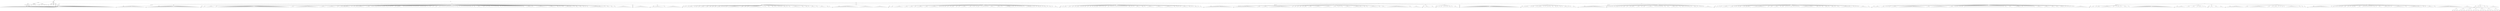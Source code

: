 digraph Tree {
	"t0" [label = "TEI"];
	"t1" [label = "teiHeader"];
	"t2" [label = "fileDesc"];
	"t3" [label = "titleStmt"];
	"t4" [label = "title"];
	"t5" [label = "title"];
	"t6" [label = "author"];
	"t7" [label = "surname"];
	"t8" [label = "forename"];
	"t9" [label = "date"];
	"t10" [label = "publicationStmt"];
	"t11" [label = "publisher"];
	"t12" [label = "editor"];
	"t13" [label = "publisher"];
	"t14" [label = "sourceDesc"];
	"t15" [label = "genre"];
	"t16" [label = "inspiration"];
	"t17" [label = "structure"];
	"t18" [label = "type"];
	"t19" [label = "periode"];
	"t20" [label = "taille"];
	"t21" [label = "permalien"];
	"t22" [label = "profileDesc"];
	"t23" [label = "creation"];
	"t24" [label = "date"];
	"t25" [label = "date"];
	"t26" [label = "langUsage"];
	"t27" [label = "language"];
	"t28" [label = "textClass"];
	"t29" [label = "keywords"];
	"t30" [label = "term"];
	"t31" [label = "text"];
	"t32" [label = "body"];
	"t33" [label = "div1"];
	"t34" [label = "head"];
	"t35" [label = "div2"];
	"t36" [label = "head"];
	"t37" [label = "sp"];
	"t38" [label = "l"];
	"t39" [label = "l"];
	"t40" [label = "l"];
	"t41" [label = "l"];
	"t42" [label = "l"];
	"t43" [label = "l"];
	"t44" [label = "l"];
	"t45" [label = "l"];
	"t46" [label = "l"];
	"t47" [label = "l"];
	"t48" [label = "l"];
	"t49" [label = "l"];
	"t50" [label = "l"];
	"t51" [label = "l"];
	"t52" [label = "l"];
	"t53" [label = "l"];
	"t54" [label = "l"];
	"t55" [label = "l"];
	"t56" [label = "l"];
	"t57" [label = "l"];
	"t58" [label = "l"];
	"t59" [label = "l"];
	"t60" [label = "l"];
	"t61" [label = "l"];
	"t62" [label = "l"];
	"t63" [label = "l"];
	"t64" [label = "l"];
	"t65" [label = "l"];
	"t66" [label = "l"];
	"t67" [label = "l"];
	"t68" [label = "l"];
	"t69" [label = "l"];
	"t70" [label = "l"];
	"t71" [label = "l"];
	"t72" [label = "l"];
	"t73" [label = "l"];
	"t74" [label = "l"];
	"t75" [label = "l"];
	"t76" [label = "l"];
	"t77" [label = "l"];
	"t78" [label = "l"];
	"t79" [label = "l"];
	"t80" [label = "l"];
	"t81" [label = "l"];
	"t82" [label = "l"];
	"t83" [label = "l"];
	"t84" [label = "l"];
	"t85" [label = "l"];
	"t86" [label = "l"];
	"t87" [label = "l"];
	"t88" [label = "l"];
	"t89" [label = "l"];
	"t90" [label = "l"];
	"t91" [label = "l"];
	"t92" [label = "l"];
	"t93" [label = "l"];
	"t94" [label = "l"];
	"t95" [label = "l"];
	"t96" [label = "l"];
	"t97" [label = "l"];
	"t98" [label = "l"];
	"t99" [label = "l"];
	"t100" [label = "l"];
	"t101" [label = "l"];
	"t102" [label = "l"];
	"t103" [label = "l"];
	"t104" [label = "l"];
	"t105" [label = "l"];
	"t106" [label = "l"];
	"t107" [label = "l"];
	"t108" [label = "l"];
	"t109" [label = "l"];
	"t110" [label = "l"];
	"t111" [label = "l"];
	"t112" [label = "l"];
	"t113" [label = "l"];
	"t114" [label = "l"];
	"t115" [label = "l"];
	"t116" [label = "l"];
	"t117" [label = "l"];
	"t118" [label = "l"];
	"t119" [label = "l"];
	"t120" [label = "l"];
	"t121" [label = "l"];
	"t122" [label = "l"];
	"t123" [label = "l"];
	"t124" [label = "l"];
	"t125" [label = "l"];
	"t126" [label = "l"];
	"t127" [label = "l"];
	"t128" [label = "l"];
	"t129" [label = "l"];
	"t130" [label = "div1"];
	"t131" [label = "head"];
	"t132" [label = "div2"];
	"t133" [label = "head"];
	"t134" [label = "listPerson"];
	"t135" [label = "sp"];
	"t136" [label = "l"];
	"t137" [label = "l"];
	"t138" [label = "l"];
	"t139" [label = "l"];
	"t140" [label = "l"];
	"t141" [label = "l"];
	"t142" [label = "l"];
	"t143" [label = "l"];
	"t144" [label = "l"];
	"t145" [label = "l"];
	"t146" [label = "l"];
	"t147" [label = "l"];
	"t148" [label = "l"];
	"t149" [label = "l"];
	"t150" [label = "l"];
	"t151" [label = "l"];
	"t152" [label = "l"];
	"t153" [label = "l"];
	"t154" [label = "l"];
	"t155" [label = "l"];
	"t156" [label = "l"];
	"t157" [label = "l"];
	"t158" [label = "div2"];
	"t159" [label = "head"];
	"t160" [label = "listPerson"];
	"t161" [label = "sp"];
	"t162" [label = "l"];
	"t163" [label = "l"];
	"t164" [label = "l"];
	"t165" [label = "l"];
	"t166" [label = "l"];
	"t167" [label = "l"];
	"t168" [label = "l"];
	"t169" [label = "l"];
	"t170" [label = "l"];
	"t171" [label = "l"];
	"t172" [label = "l"];
	"t173" [label = "l"];
	"t174" [label = "l"];
	"t175" [label = "l"];
	"t176" [label = "l"];
	"t177" [label = "l"];
	"t178" [label = "l"];
	"t179" [label = "l"];
	"t180" [label = "l"];
	"t181" [label = "l"];
	"t182" [label = "l"];
	"t183" [label = "l"];
	"t184" [label = "l"];
	"t185" [label = "l"];
	"t186" [label = "l"];
	"t187" [label = "l"];
	"t188" [label = "l"];
	"t189" [label = "l"];
	"t190" [label = "l"];
	"t191" [label = "l"];
	"t192" [label = "l"];
	"t193" [label = "l"];
	"t194" [label = "l"];
	"t195" [label = "l"];
	"t196" [label = "l"];
	"t197" [label = "l"];
	"t198" [label = "l"];
	"t199" [label = "l"];
	"t200" [label = "l"];
	"t201" [label = "l"];
	"t202" [label = "l"];
	"t203" [label = "l"];
	"t204" [label = "div2"];
	"t205" [label = "head"];
	"t206" [label = "listPerson"];
	"t207" [label = "sp"];
	"t208" [label = "l"];
	"t209" [label = "l"];
	"t210" [label = "l"];
	"t211" [label = "sp"];
	"t212" [label = "l"];
	"t213" [label = "l"];
	"t214" [label = "l"];
	"t215" [label = "l"];
	"t216" [label = "l"];
	"t217" [label = "l"];
	"t218" [label = "l"];
	"t219" [label = "sp"];
	"t220" [label = "l"];
	"t221" [label = "l"];
	"t222" [label = "sp"];
	"t223" [label = "l"];
	"t224" [label = "l"];
	"t225" [label = "l"];
	"t226" [label = "l"];
	"t227" [label = "l"];
	"t228" [label = "l"];
	"t229" [label = "l"];
	"t230" [label = "l"];
	"t231" [label = "l"];
	"t232" [label = "l"];
	"t233" [label = "l"];
	"t234" [label = "l"];
	"t235" [label = "l"];
	"t236" [label = "l"];
	"t237" [label = "l"];
	"t238" [label = "l"];
	"t239" [label = "l"];
	"t240" [label = "l"];
	"t241" [label = "l"];
	"t242" [label = "l"];
	"t243" [label = "l"];
	"t244" [label = "l"];
	"t245" [label = "l"];
	"t246" [label = "l"];
	"t247" [label = "l"];
	"t248" [label = "l"];
	"t249" [label = "l"];
	"t250" [label = "l"];
	"t251" [label = "l"];
	"t252" [label = "l"];
	"t253" [label = "l"];
	"t254" [label = "l"];
	"t255" [label = "l"];
	"t256" [label = "l"];
	"t257" [label = "l"];
	"t258" [label = "l"];
	"t259" [label = "l"];
	"t260" [label = "l"];
	"t261" [label = "l"];
	"t262" [label = "l"];
	"t263" [label = "l"];
	"t264" [label = "l"];
	"t265" [label = "l"];
	"t266" [label = "l"];
	"t267" [label = "l"];
	"t268" [label = "l"];
	"t269" [label = "l"];
	"t270" [label = "l"];
	"t271" [label = "l"];
	"t272" [label = "l"];
	"t273" [label = "l"];
	"t274" [label = "l"];
	"t275" [label = "l"];
	"t276" [label = "l"];
	"t277" [label = "l"];
	"t278" [label = "l"];
	"t279" [label = "l"];
	"t280" [label = "l"];
	"t281" [label = "sp"];
	"t282" [label = "l"];
	"t283" [label = "l"];
	"t284" [label = "l"];
	"t285" [label = "l"];
	"t286" [label = "sp"];
	"t287" [label = "l"];
	"t288" [label = "l"];
	"t289" [label = "l"];
	"t290" [label = "l"];
	"t291" [label = "l"];
	"t292" [label = "l"];
	"t293" [label = "l"];
	"t294" [label = "l"];
	"t295" [label = "l"];
	"t296" [label = "l"];
	"t297" [label = "l"];
	"t298" [label = "l"];
	"t299" [label = "l"];
	"t300" [label = "l"];
	"t301" [label = "l"];
	"t302" [label = "l"];
	"t303" [label = "l"];
	"t304" [label = "l"];
	"t305" [label = "l"];
	"t306" [label = "sp"];
	"t307" [label = "l"];
	"t308" [label = "l"];
	"t309" [label = "l"];
	"t310" [label = "l"];
	"t311" [label = "l"];
	"t312" [label = "l"];
	"t313" [label = "sp"];
	"t314" [label = "l"];
	"t315" [label = "l"];
	"t316" [label = "l"];
	"t317" [label = "l"];
	"t318" [label = "l"];
	"t319" [label = "l"];
	"t320" [label = "l"];
	"t321" [label = "l"];
	"t322" [label = "sp"];
	"t323" [label = "l"];
	"t324" [label = "l"];
	"t325" [label = "sp"];
	"t326" [label = "l"];
	"t327" [label = "sp"];
	"t328" [label = "l"];
	"t329" [label = "sp"];
	"t330" [label = "l"];
	"t331" [label = "l"];
	"t332" [label = "l"];
	"t333" [label = "l"];
	"t334" [label = "l"];
	"t335" [label = "l"];
	"t336" [label = "l"];
	"t337" [label = "l"];
	"t338" [label = "sp"];
	"t339" [label = "l"];
	"t340" [label = "sp"];
	"t341" [label = "l"];
	"t342" [label = "sp"];
	"t343" [label = "l"];
	"t344" [label = "sp"];
	"t345" [label = "l"];
	"t346" [label = "l"];
	"t347" [label = "l"];
	"t348" [label = "l"];
	"t349" [label = "l"];
	"t350" [label = "l"];
	"t351" [label = "l"];
	"t352" [label = "l"];
	"t353" [label = "sp"];
	"t354" [label = "l"];
	"t355" [label = "l"];
	"t356" [label = "l"];
	"t357" [label = "l"];
	"t358" [label = "l"];
	"t359" [label = "sp"];
	"t360" [label = "l"];
	"t361" [label = "sp"];
	"t362" [label = "l"];
	"t363" [label = "sp"];
	"t364" [label = "l"];
	"t365" [label = "sp"];
	"t366" [label = "l"];
	"t367" [label = "l"];
	"t368" [label = "sp"];
	"t369" [label = "l"];
	"t370" [label = "sp"];
	"t371" [label = "l"];
	"t372" [label = "sp"];
	"t373" [label = "l"];
	"t374" [label = "sp"];
	"t375" [label = "l"];
	"t376" [label = "sp"];
	"t377" [label = "l"];
	"t378" [label = "l"];
	"t379" [label = "sp"];
	"t380" [label = "l"];
	"t381" [label = "sp"];
	"t382" [label = "l"];
	"t383" [label = "l"];
	"t384" [label = "sp"];
	"t385" [label = "l"];
	"t386" [label = "sp"];
	"t387" [label = "l"];
	"t388" [label = "sp"];
	"t389" [label = "l"];
	"t390" [label = "sp"];
	"t391" [label = "l"];
	"t392" [label = "sp"];
	"t393" [label = "l"];
	"t394" [label = "sp"];
	"t395" [label = "l"];
	"t396" [label = "l"];
	"t397" [label = "l"];
	"t398" [label = "l"];
	"t399" [label = "l"];
	"t400" [label = "l"];
	"t401" [label = "sp"];
	"t402" [label = "l"];
	"t403" [label = "sp"];
	"t404" [label = "l"];
	"t405" [label = "sp"];
	"t406" [label = "l"];
	"t407" [label = "sp"];
	"t408" [label = "l"];
	"t409" [label = "sp"];
	"t410" [label = "l"];
	"t411" [label = "sp"];
	"t412" [label = "l"];
	"t413" [label = "sp"];
	"t414" [label = "l"];
	"t415" [label = "sp"];
	"t416" [label = "l"];
	"t417" [label = "sp"];
	"t418" [label = "l"];
	"t419" [label = "sp"];
	"t420" [label = "l"];
	"t421" [label = "sp"];
	"t422" [label = "l"];
	"t423" [label = "sp"];
	"t424" [label = "l"];
	"t425" [label = "sp"];
	"t426" [label = "l"];
	"t427" [label = "sp"];
	"t428" [label = "l"];
	"t429" [label = "sp"];
	"t430" [label = "l"];
	"t431" [label = "sp"];
	"t432" [label = "l"];
	"t433" [label = "sp"];
	"t434" [label = "l"];
	"t435" [label = "sp"];
	"t436" [label = "l"];
	"t437" [label = "l"];
	"t438" [label = "sp"];
	"t439" [label = "l"];
	"t440" [label = "sp"];
	"t441" [label = "l"];
	"t442" [label = "sp"];
	"t443" [label = "l"];
	"t444" [label = "l"];
	"t445" [label = "sp"];
	"t446" [label = "l"];
	"t447" [label = "l"];
	"t448" [label = "sp"];
	"t449" [label = "l"];
	"t450" [label = "l"];
	"t451" [label = "l"];
	"t452" [label = "sp"];
	"t453" [label = "l"];
	"t454" [label = "l"];
	"t455" [label = "l"];
	"t456" [label = "sp"];
	"t457" [label = "l"];
	"t458" [label = "sp"];
	"t459" [label = "l"];
	"t460" [label = "sp"];
	"t461" [label = "l"];
	"t462" [label = "sp"];
	"t463" [label = "l"];
	"t464" [label = "l"];
	"t465" [label = "sp"];
	"t466" [label = "l"];
	"t467" [label = "sp"];
	"t468" [label = "l"];
	"t469" [label = "sp"];
	"t470" [label = "l"];
	"t471" [label = "sp"];
	"t472" [label = "l"];
	"t473" [label = "sp"];
	"t474" [label = "l"];
	"t475" [label = "l"];
	"t476" [label = "sp"];
	"t477" [label = "l"];
	"t478" [label = "sp"];
	"t479" [label = "l"];
	"t480" [label = "l"];
	"t481" [label = "l"];
	"t482" [label = "sp"];
	"t483" [label = "l"];
	"t484" [label = "sp"];
	"t485" [label = "l"];
	"t486" [label = "sp"];
	"t487" [label = "l"];
	"t488" [label = "sp"];
	"t489" [label = "l"];
	"t490" [label = "sp"];
	"t491" [label = "l"];
	"t492" [label = "sp"];
	"t493" [label = "l"];
	"t494" [label = "sp"];
	"t495" [label = "l"];
	"t496" [label = "sp"];
	"t497" [label = "l"];
	"t498" [label = "sp"];
	"t499" [label = "l"];
	"t500" [label = "l"];
	"t501" [label = "sp"];
	"t502" [label = "l"];
	"t503" [label = "sp"];
	"t504" [label = "l"];
	"t505" [label = "l"];
	"t506" [label = "sp"];
	"t507" [label = "l"];
	"t508" [label = "l"];
	"t509" [label = "l"];
	"t510" [label = "l"];
	"t511" [label = "l"];
	"t512" [label = "sp"];
	"t513" [label = "l"];
	"t514" [label = "l"];
	"t515" [label = "sp"];
	"t516" [label = "l"];
	"t517" [label = "sp"];
	"t518" [label = "l"];
	"t519" [label = "sp"];
	"t520" [label = "l"];
	"t521" [label = "sp"];
	"t522" [label = "l"];
	"t523" [label = "l"];
	"t524" [label = "l"];
	"t525" [label = "sp"];
	"t526" [label = "l"];
	"t527" [label = "sp"];
	"t528" [label = "l"];
	"t529" [label = "sp"];
	"t530" [label = "l"];
	"t531" [label = "sp"];
	"t532" [label = "l"];
	"t533" [label = "sp"];
	"t534" [label = "l"];
	"t535" [label = "l"];
	"t536" [label = "sp"];
	"t537" [label = "l"];
	"t538" [label = "l"];
	"t539" [label = "sp"];
	"t540" [label = "l"];
	"t541" [label = "sp"];
	"t542" [label = "l"];
	"t543" [label = "sp"];
	"t544" [label = "l"];
	"t545" [label = "sp"];
	"t546" [label = "l"];
	"t547" [label = "sp"];
	"t548" [label = "l"];
	"t549" [label = "sp"];
	"t550" [label = "l"];
	"t551" [label = "sp"];
	"t552" [label = "l"];
	"t553" [label = "sp"];
	"t554" [label = "l"];
	"t555" [label = "sp"];
	"t556" [label = "l"];
	"t557" [label = "sp"];
	"t558" [label = "l"];
	"t559" [label = "sp"];
	"t560" [label = "l"];
	"t561" [label = "sp"];
	"t562" [label = "l"];
	"t563" [label = "sp"];
	"t564" [label = "l"];
	"t565" [label = "sp"];
	"t566" [label = "l"];
	"t567" [label = "sp"];
	"t568" [label = "l"];
	"t569" [label = "sp"];
	"t570" [label = "l"];
	"t571" [label = "sp"];
	"t572" [label = "l"];
	"t573" [label = "l"];
	"t574" [label = "sp"];
	"t575" [label = "l"];
	"t576" [label = "l"];
	"t577" [label = "l"];
	"t578" [label = "l"];
	"t579" [label = "l"];
	"t580" [label = "l"];
	"t581" [label = "l"];
	"t582" [label = "sp"];
	"t583" [label = "l"];
	"t584" [label = "sp"];
	"t585" [label = "l"];
	"t586" [label = "l"];
	"t587" [label = "l"];
	"t588" [label = "l"];
	"t589" [label = "l"];
	"t590" [label = "l"];
	"t591" [label = "l"];
	"t592" [label = "l"];
	"t593" [label = "l"];
	"t594" [label = "l"];
	"t595" [label = "sp"];
	"t596" [label = "l"];
	"t597" [label = "l"];
	"t598" [label = "l"];
	"t599" [label = "l"];
	"t600" [label = "l"];
	"t601" [label = "l"];
	"t602" [label = "l"];
	"t603" [label = "sp"];
	"t604" [label = "l"];
	"t605" [label = "l"];
	"t606" [label = "l"];
	"t607" [label = "sp"];
	"t608" [label = "l"];
	"t609" [label = "sp"];
	"t610" [label = "l"];
	"t611" [label = "sp"];
	"t612" [label = "l"];
	"t613" [label = "sp"];
	"t614" [label = "l"];
	"t615" [label = "l"];
	"t616" [label = "l"];
	"t617" [label = "l"];
	"t618" [label = "l"];
	"t619" [label = "l"];
	"t620" [label = "l"];
	"t621" [label = "sp"];
	"t622" [label = "l"];
	"t623" [label = "sp"];
	"t624" [label = "l"];
	"t625" [label = "sp"];
	"t626" [label = "l"];
	"t627" [label = "l"];
	"t628" [label = "l"];
	"t629" [label = "sp"];
	"t630" [label = "l"];
	"t631" [label = "l"];
	"t632" [label = "l"];
	"t633" [label = "sp"];
	"t634" [label = "l"];
	"t635" [label = "l"];
	"t636" [label = "sp"];
	"t637" [label = "l"];
	"t638" [label = "sp"];
	"t639" [label = "l"];
	"t640" [label = "l"];
	"t641" [label = "sp"];
	"t642" [label = "l"];
	"t643" [label = "l"];
	"t644" [label = "l"];
	"t645" [label = "l"];
	"t646" [label = "l"];
	"t647" [label = "l"];
	"t648" [label = "l"];
	"t649" [label = "l"];
	"t650" [label = "l"];
	"t651" [label = "l"];
	"t652" [label = "l"];
	"t653" [label = "l"];
	"t654" [label = "sp"];
	"t655" [label = "l"];
	"t656" [label = "sp"];
	"t657" [label = "l"];
	"t658" [label = "sp"];
	"t659" [label = "l"];
	"t660" [label = "l"];
	"t661" [label = "l"];
	"t662" [label = "sp"];
	"t663" [label = "l"];
	"t664" [label = "l"];
	"t665" [label = "l"];
	"t666" [label = "sp"];
	"t667" [label = "l"];
	"t668" [label = "l"];
	"t669" [label = "sp"];
	"t670" [label = "l"];
	"t671" [label = "l"];
	"t672" [label = "l"];
	"t673" [label = "l"];
	"t674" [label = "l"];
	"t675" [label = "l"];
	"t676" [label = "l"];
	"t677" [label = "l"];
	"t678" [label = "l"];
	"t679" [label = "l"];
	"t680" [label = "l"];
	"t681" [label = "l"];
	"t682" [label = "div2"];
	"t683" [label = "head"];
	"t684" [label = "listPerson"];
	"t685" [label = "sp"];
	"t686" [label = "l"];
	"t687" [label = "l"];
	"t688" [label = "l"];
	"t689" [label = "l"];
	"t690" [label = "l"];
	"t691" [label = "l"];
	"t692" [label = "l"];
	"t693" [label = "l"];
	"t694" [label = "l"];
	"t695" [label = "l"];
	"t696" [label = "l"];
	"t697" [label = "l"];
	"t698" [label = "div2"];
	"t699" [label = "head"];
	"t700" [label = "listPerson"];
	"t701" [label = "sp"];
	"t702" [label = "l"];
	"t703" [label = "l"];
	"t704" [label = "l"];
	"t705" [label = "l"];
	"t706" [label = "l"];
	"t707" [label = "l"];
	"t708" [label = "l"];
	"t709" [label = "l"];
	"t710" [label = "l"];
	"t711" [label = "l"];
	"t712" [label = "sp"];
	"t713" [label = "l"];
	"t714" [label = "l"];
	"t715" [label = "sp"];
	"t716" [label = "l"];
	"t717" [label = "l"];
	"t718" [label = "l"];
	"t719" [label = "l"];
	"t720" [label = "l"];
	"t721" [label = "l"];
	"t722" [label = "l"];
	"t723" [label = "l"];
	"t724" [label = "l"];
	"t725" [label = "l"];
	"t726" [label = "l"];
	"t727" [label = "l"];
	"t728" [label = "div1"];
	"t729" [label = "head"];
	"t730" [label = "div2"];
	"t731" [label = "head"];
	"t732" [label = "listPerson"];
	"t733" [label = "sp"];
	"t734" [label = "l"];
	"t735" [label = "sp"];
	"t736" [label = "l"];
	"t737" [label = "sp"];
	"t738" [label = "l"];
	"t739" [label = "sp"];
	"t740" [label = "l"];
	"t741" [label = "l"];
	"t742" [label = "l"];
	"t743" [label = "l"];
	"t744" [label = "l"];
	"t745" [label = "sp"];
	"t746" [label = "l"];
	"t747" [label = "sp"];
	"t748" [label = "l"];
	"t749" [label = "l"];
	"t750" [label = "sp"];
	"t751" [label = "l"];
	"t752" [label = "l"];
	"t753" [label = "sp"];
	"t754" [label = "l"];
	"t755" [label = "l"];
	"t756" [label = "l"];
	"t757" [label = "l"];
	"t758" [label = "sp"];
	"t759" [label = "l"];
	"t760" [label = "l"];
	"t761" [label = "l"];
	"t762" [label = "sp"];
	"t763" [label = "l"];
	"t764" [label = "l"];
	"t765" [label = "sp"];
	"t766" [label = "l"];
	"t767" [label = "l"];
	"t768" [label = "sp"];
	"t769" [label = "l"];
	"t770" [label = "l"];
	"t771" [label = "sp"];
	"t772" [label = "l"];
	"t773" [label = "l"];
	"t774" [label = "l"];
	"t775" [label = "l"];
	"t776" [label = "sp"];
	"t777" [label = "l"];
	"t778" [label = "sp"];
	"t779" [label = "l"];
	"t780" [label = "sp"];
	"t781" [label = "l"];
	"t782" [label = "sp"];
	"t783" [label = "l"];
	"t784" [label = "l"];
	"t785" [label = "sp"];
	"t786" [label = "l"];
	"t787" [label = "l"];
	"t788" [label = "l"];
	"t789" [label = "l"];
	"t790" [label = "l"];
	"t791" [label = "l"];
	"t792" [label = "l"];
	"t793" [label = "l"];
	"t794" [label = "l"];
	"t795" [label = "l"];
	"t796" [label = "sp"];
	"t797" [label = "l"];
	"t798" [label = "l"];
	"t799" [label = "l"];
	"t800" [label = "sp"];
	"t801" [label = "l"];
	"t802" [label = "l"];
	"t803" [label = "sp"];
	"t804" [label = "l"];
	"t805" [label = "l"];
	"t806" [label = "sp"];
	"t807" [label = "l"];
	"t808" [label = "l"];
	"t809" [label = "l"];
	"t810" [label = "l"];
	"t811" [label = "l"];
	"t812" [label = "l"];
	"t813" [label = "l"];
	"t814" [label = "l"];
	"t815" [label = "l"];
	"t816" [label = "l"];
	"t817" [label = "l"];
	"t818" [label = "sp"];
	"t819" [label = "l"];
	"t820" [label = "sp"];
	"t821" [label = "l"];
	"t822" [label = "l"];
	"t823" [label = "l"];
	"t824" [label = "sp"];
	"t825" [label = "l"];
	"t826" [label = "l"];
	"t827" [label = "l"];
	"t828" [label = "sp"];
	"t829" [label = "l"];
	"t830" [label = "l"];
	"t831" [label = "l"];
	"t832" [label = "sp"];
	"t833" [label = "l"];
	"t834" [label = "sp"];
	"t835" [label = "l"];
	"t836" [label = "sp"];
	"t837" [label = "l"];
	"t838" [label = "sp"];
	"t839" [label = "l"];
	"t840" [label = "sp"];
	"t841" [label = "l"];
	"t842" [label = "sp"];
	"t843" [label = "l"];
	"t844" [label = "sp"];
	"t845" [label = "l"];
	"t846" [label = "l"];
	"t847" [label = "l"];
	"t848" [label = "l"];
	"t849" [label = "sp"];
	"t850" [label = "l"];
	"t851" [label = "sp"];
	"t852" [label = "l"];
	"t853" [label = "l"];
	"t854" [label = "sp"];
	"t855" [label = "l"];
	"t856" [label = "l"];
	"t857" [label = "l"];
	"t858" [label = "l"];
	"t859" [label = "l"];
	"t860" [label = "l"];
	"t861" [label = "l"];
	"t862" [label = "l"];
	"t863" [label = "sp"];
	"t864" [label = "l"];
	"t865" [label = "l"];
	"t866" [label = "l"];
	"t867" [label = "sp"];
	"t868" [label = "l"];
	"t869" [label = "l"];
	"t870" [label = "l"];
	"t871" [label = "sp"];
	"t872" [label = "l"];
	"t873" [label = "sp"];
	"t874" [label = "l"];
	"t875" [label = "l"];
	"t876" [label = "l"];
	"t877" [label = "l"];
	"t878" [label = "l"];
	"t879" [label = "sp"];
	"t880" [label = "l"];
	"t881" [label = "l"];
	"t882" [label = "sp"];
	"t883" [label = "l"];
	"t884" [label = "l"];
	"t885" [label = "l"];
	"t886" [label = "l"];
	"t887" [label = "l"];
	"t888" [label = "l"];
	"t889" [label = "sp"];
	"t890" [label = "l"];
	"t891" [label = "l"];
	"t892" [label = "l"];
	"t893" [label = "sp"];
	"t894" [label = "l"];
	"t895" [label = "div2"];
	"t896" [label = "head"];
	"t897" [label = "listPerson"];
	"t898" [label = "sp"];
	"t899" [label = "l"];
	"t900" [label = "l"];
	"t901" [label = "l"];
	"t902" [label = "l"];
	"t903" [label = "l"];
	"t904" [label = "l"];
	"t905" [label = "l"];
	"t906" [label = "l"];
	"t907" [label = "l"];
	"t908" [label = "l"];
	"t909" [label = "l"];
	"t910" [label = "l"];
	"t911" [label = "l"];
	"t912" [label = "l"];
	"t913" [label = "l"];
	"t914" [label = "l"];
	"t915" [label = "l"];
	"t916" [label = "l"];
	"t917" [label = "l"];
	"t918" [label = "l"];
	"t919" [label = "sp"];
	"t920" [label = "l"];
	"t921" [label = "l"];
	"t922" [label = "l"];
	"t923" [label = "l"];
	"t924" [label = "l"];
	"t925" [label = "l"];
	"t926" [label = "l"];
	"t927" [label = "l"];
	"t928" [label = "l"];
	"t929" [label = "l"];
	"t930" [label = "l"];
	"t931" [label = "l"];
	"t932" [label = "sp"];
	"t933" [label = "l"];
	"t934" [label = "l"];
	"t935" [label = "l"];
	"t936" [label = "l"];
	"t937" [label = "l"];
	"t938" [label = "l"];
	"t939" [label = "l"];
	"t940" [label = "l"];
	"t941" [label = "l"];
	"t942" [label = "l"];
	"t943" [label = "l"];
	"t944" [label = "div2"];
	"t945" [label = "head"];
	"t946" [label = "listPerson"];
	"t947" [label = "sp"];
	"t948" [label = "l"];
	"t949" [label = "l"];
	"t950" [label = "l"];
	"t951" [label = "sp"];
	"t952" [label = "l"];
	"t953" [label = "l"];
	"t954" [label = "l"];
	"t955" [label = "l"];
	"t956" [label = "l"];
	"t957" [label = "l"];
	"t958" [label = "l"];
	"t959" [label = "l"];
	"t960" [label = "sp"];
	"t961" [label = "l"];
	"t962" [label = "l"];
	"t963" [label = "l"];
	"t964" [label = "l"];
	"t965" [label = "sp"];
	"t966" [label = "l"];
	"t967" [label = "l"];
	"t968" [label = "l"];
	"t969" [label = "l"];
	"t970" [label = "sp"];
	"t971" [label = "l"];
	"t972" [label = "l"];
	"t973" [label = "sp"];
	"t974" [label = "l"];
	"t975" [label = "l"];
	"t976" [label = "l"];
	"t977" [label = "l"];
	"t978" [label = "l"];
	"t979" [label = "l"];
	"t980" [label = "sp"];
	"t981" [label = "l"];
	"t982" [label = "l"];
	"t983" [label = "l"];
	"t984" [label = "l"];
	"t985" [label = "sp"];
	"t986" [label = "l"];
	"t987" [label = "l"];
	"t988" [label = "l"];
	"t989" [label = "l"];
	"t990" [label = "l"];
	"t991" [label = "l"];
	"t992" [label = "l"];
	"t993" [label = "l"];
	"t994" [label = "sp"];
	"t995" [label = "l"];
	"t996" [label = "sp"];
	"t997" [label = "l"];
	"t998" [label = "sp"];
	"t999" [label = "l"];
	"t1000" [label = "sp"];
	"t1001" [label = "l"];
	"t1002" [label = "sp"];
	"t1003" [label = "l"];
	"t1004" [label = "l"];
	"t1005" [label = "sp"];
	"t1006" [label = "l"];
	"t1007" [label = "l"];
	"t1008" [label = "sp"];
	"t1009" [label = "l"];
	"t1010" [label = "sp"];
	"t1011" [label = "l"];
	"t1012" [label = "l"];
	"t1013" [label = "l"];
	"t1014" [label = "l"];
	"t1015" [label = "sp"];
	"t1016" [label = "l"];
	"t1017" [label = "l"];
	"t1018" [label = "sp"];
	"t1019" [label = "l"];
	"t1020" [label = "l"];
	"t1021" [label = "sp"];
	"t1022" [label = "l"];
	"t1023" [label = "l"];
	"t1024" [label = "l"];
	"t1025" [label = "l"];
	"t1026" [label = "l"];
	"t1027" [label = "l"];
	"t1028" [label = "sp"];
	"t1029" [label = "l"];
	"t1030" [label = "l"];
	"t1031" [label = "l"];
	"t1032" [label = "l"];
	"t1033" [label = "sp"];
	"t1034" [label = "l"];
	"t1035" [label = "sp"];
	"t1036" [label = "l"];
	"t1037" [label = "sp"];
	"t1038" [label = "l"];
	"t1039" [label = "sp"];
	"t1040" [label = "l"];
	"t1041" [label = "l"];
	"t1042" [label = "l"];
	"t1043" [label = "sp"];
	"t1044" [label = "l"];
	"t1045" [label = "sp"];
	"t1046" [label = "l"];
	"t1047" [label = "l"];
	"t1048" [label = "sp"];
	"t1049" [label = "l"];
	"t1050" [label = "sp"];
	"t1051" [label = "l"];
	"t1052" [label = "sp"];
	"t1053" [label = "l"];
	"t1054" [label = "sp"];
	"t1055" [label = "l"];
	"t1056" [label = "sp"];
	"t1057" [label = "l"];
	"t1058" [label = "l"];
	"t1059" [label = "l"];
	"t1060" [label = "l"];
	"t1061" [label = "l"];
	"t1062" [label = "l"];
	"t1063" [label = "sp"];
	"t1064" [label = "l"];
	"t1065" [label = "l"];
	"t1066" [label = "l"];
	"t1067" [label = "l"];
	"t1068" [label = "l"];
	"t1069" [label = "sp"];
	"t1070" [label = "l"];
	"t1071" [label = "sp"];
	"t1072" [label = "l"];
	"t1073" [label = "l"];
	"t1074" [label = "l"];
	"t1075" [label = "l"];
	"t1076" [label = "l"];
	"t1077" [label = "l"];
	"t1078" [label = "l"];
	"t1079" [label = "l"];
	"t1080" [label = "sp"];
	"t1081" [label = "l"];
	"t1082" [label = "sp"];
	"t1083" [label = "l"];
	"t1084" [label = "sp"];
	"t1085" [label = "l"];
	"t1086" [label = "sp"];
	"t1087" [label = "l"];
	"t1088" [label = "sp"];
	"t1089" [label = "l"];
	"t1090" [label = "sp"];
	"t1091" [label = "l"];
	"t1092" [label = "sp"];
	"t1093" [label = "l"];
	"t1094" [label = "l"];
	"t1095" [label = "sp"];
	"t1096" [label = "l"];
	"t1097" [label = "sp"];
	"t1098" [label = "l"];
	"t1099" [label = "l"];
	"t1100" [label = "l"];
	"t1101" [label = "l"];
	"t1102" [label = "l"];
	"t1103" [label = "l"];
	"t1104" [label = "l"];
	"t1105" [label = "sp"];
	"t1106" [label = "l"];
	"t1107" [label = "sp"];
	"t1108" [label = "l"];
	"t1109" [label = "sp"];
	"t1110" [label = "l"];
	"t1111" [label = "sp"];
	"t1112" [label = "l"];
	"t1113" [label = "l"];
	"t1114" [label = "l"];
	"t1115" [label = "sp"];
	"t1116" [label = "l"];
	"t1117" [label = "sp"];
	"t1118" [label = "l"];
	"t1119" [label = "sp"];
	"t1120" [label = "l"];
	"t1121" [label = "l"];
	"t1122" [label = "l"];
	"t1123" [label = "sp"];
	"t1124" [label = "l"];
	"t1125" [label = "sp"];
	"t1126" [label = "l"];
	"t1127" [label = "l"];
	"t1128" [label = "l"];
	"t1129" [label = "sp"];
	"t1130" [label = "l"];
	"t1131" [label = "sp"];
	"t1132" [label = "l"];
	"t1133" [label = "l"];
	"t1134" [label = "l"];
	"t1135" [label = "l"];
	"t1136" [label = "div2"];
	"t1137" [label = "head"];
	"t1138" [label = "listPerson"];
	"t1139" [label = "sp"];
	"t1140" [label = "l"];
	"t1141" [label = "sp"];
	"t1142" [label = "l"];
	"t1143" [label = "l"];
	"t1144" [label = "l"];
	"t1145" [label = "l"];
	"t1146" [label = "sp"];
	"t1147" [label = "l"];
	"t1148" [label = "l"];
	"t1149" [label = "l"];
	"t1150" [label = "sp"];
	"t1151" [label = "l"];
	"t1152" [label = "l"];
	"t1153" [label = "sp"];
	"t1154" [label = "l"];
	"t1155" [label = "sp"];
	"t1156" [label = "l"];
	"t1157" [label = "l"];
	"t1158" [label = "l"];
	"t1159" [label = "l"];
	"t1160" [label = "sp"];
	"t1161" [label = "l"];
	"t1162" [label = "sp"];
	"t1163" [label = "l"];
	"t1164" [label = "sp"];
	"t1165" [label = "l"];
	"t1166" [label = "sp"];
	"t1167" [label = "l"];
	"t1168" [label = "l"];
	"t1169" [label = "sp"];
	"t1170" [label = "l"];
	"t1171" [label = "l"];
	"t1172" [label = "sp"];
	"t1173" [label = "l"];
	"t1174" [label = "l"];
	"t1175" [label = "sp"];
	"t1176" [label = "l"];
	"t1177" [label = "sp"];
	"t1178" [label = "l"];
	"t1179" [label = "sp"];
	"t1180" [label = "l"];
	"t1181" [label = "sp"];
	"t1182" [label = "l"];
	"t1183" [label = "l"];
	"t1184" [label = "l"];
	"t1185" [label = "sp"];
	"t1186" [label = "l"];
	"t1187" [label = "sp"];
	"t1188" [label = "l"];
	"t1189" [label = "sp"];
	"t1190" [label = "l"];
	"t1191" [label = "sp"];
	"t1192" [label = "l"];
	"t1193" [label = "sp"];
	"t1194" [label = "l"];
	"t1195" [label = "l"];
	"t1196" [label = "sp"];
	"t1197" [label = "l"];
	"t1198" [label = "l"];
	"t1199" [label = "l"];
	"t1200" [label = "sp"];
	"t1201" [label = "l"];
	"t1202" [label = "sp"];
	"t1203" [label = "l"];
	"t1204" [label = "sp"];
	"t1205" [label = "l"];
	"t1206" [label = "sp"];
	"t1207" [label = "l"];
	"t1208" [label = "sp"];
	"t1209" [label = "l"];
	"t1210" [label = "l"];
	"t1211" [label = "sp"];
	"t1212" [label = "l"];
	"t1213" [label = "sp"];
	"t1214" [label = "l"];
	"t1215" [label = "sp"];
	"t1216" [label = "l"];
	"t1217" [label = "sp"];
	"t1218" [label = "l"];
	"t1219" [label = "sp"];
	"t1220" [label = "l"];
	"t1221" [label = "sp"];
	"t1222" [label = "l"];
	"t1223" [label = "sp"];
	"t1224" [label = "l"];
	"t1225" [label = "sp"];
	"t1226" [label = "l"];
	"t1227" [label = "sp"];
	"t1228" [label = "l"];
	"t1229" [label = "l"];
	"t1230" [label = "l"];
	"t1231" [label = "l"];
	"t1232" [label = "sp"];
	"t1233" [label = "l"];
	"t1234" [label = "sp"];
	"t1235" [label = "l"];
	"t1236" [label = "sp"];
	"t1237" [label = "l"];
	"t1238" [label = "l"];
	"t1239" [label = "l"];
	"t1240" [label = "l"];
	"t1241" [label = "l"];
	"t1242" [label = "sp"];
	"t1243" [label = "l"];
	"t1244" [label = "l"];
	"t1245" [label = "l"];
	"t1246" [label = "sp"];
	"t1247" [label = "l"];
	"t1248" [label = "sp"];
	"t1249" [label = "l"];
	"t1250" [label = "l"];
	"t1251" [label = "l"];
	"t1252" [label = "l"];
	"t1253" [label = "l"];
	"t1254" [label = "l"];
	"t1255" [label = "l"];
	"t1256" [label = "sp"];
	"t1257" [label = "l"];
	"t1258" [label = "l"];
	"t1259" [label = "l"];
	"t1260" [label = "l"];
	"t1261" [label = "l"];
	"t1262" [label = "l"];
	"t1263" [label = "l"];
	"t1264" [label = "sp"];
	"t1265" [label = "l"];
	"t1266" [label = "l"];
	"t1267" [label = "l"];
	"t1268" [label = "l"];
	"t1269" [label = "l"];
	"t1270" [label = "l"];
	"t1271" [label = "l"];
	"t1272" [label = "l"];
	"t1273" [label = "sp"];
	"t1274" [label = "l"];
	"t1275" [label = "l"];
	"t1276" [label = "sp"];
	"t1277" [label = "l"];
	"t1278" [label = "l"];
	"t1279" [label = "sp"];
	"t1280" [label = "l"];
	"t1281" [label = "sp"];
	"t1282" [label = "l"];
	"t1283" [label = "sp"];
	"t1284" [label = "l"];
	"t1285" [label = "l"];
	"t1286" [label = "l"];
	"t1287" [label = "l"];
	"t1288" [label = "l"];
	"t1289" [label = "l"];
	"t1290" [label = "sp"];
	"t1291" [label = "l"];
	"t1292" [label = "l"];
	"t1293" [label = "sp"];
	"t1294" [label = "l"];
	"t1295" [label = "sp"];
	"t1296" [label = "l"];
	"t1297" [label = "sp"];
	"t1298" [label = "l"];
	"t1299" [label = "l"];
	"t1300" [label = "l"];
	"t1301" [label = "l"];
	"t1302" [label = "sp"];
	"t1303" [label = "l"];
	"t1304" [label = "sp"];
	"t1305" [label = "l"];
	"t1306" [label = "l"];
	"t1307" [label = "div1"];
	"t1308" [label = "head"];
	"t1309" [label = "div2"];
	"t1310" [label = "head"];
	"t1311" [label = "listPerson"];
	"t1312" [label = "sp"];
	"t1313" [label = "l"];
	"t1314" [label = "l"];
	"t1315" [label = "l"];
	"t1316" [label = "l"];
	"t1317" [label = "l"];
	"t1318" [label = "l"];
	"t1319" [label = "l"];
	"t1320" [label = "l"];
	"t1321" [label = "l"];
	"t1322" [label = "l"];
	"t1323" [label = "l"];
	"t1324" [label = "l"];
	"t1325" [label = "l"];
	"t1326" [label = "l"];
	"t1327" [label = "l"];
	"t1328" [label = "l"];
	"t1329" [label = "l"];
	"t1330" [label = "l"];
	"t1331" [label = "l"];
	"t1332" [label = "l"];
	"t1333" [label = "l"];
	"t1334" [label = "l"];
	"t1335" [label = "div2"];
	"t1336" [label = "head"];
	"t1337" [label = "listPerson"];
	"t1338" [label = "sp"];
	"t1339" [label = "l"];
	"t1340" [label = "sp"];
	"t1341" [label = "l"];
	"t1342" [label = "l"];
	"t1343" [label = "l"];
	"t1344" [label = "l"];
	"t1345" [label = "l"];
	"t1346" [label = "l"];
	"t1347" [label = "l"];
	"t1348" [label = "l"];
	"t1349" [label = "l"];
	"t1350" [label = "l"];
	"t1351" [label = "l"];
	"t1352" [label = "l"];
	"t1353" [label = "l"];
	"t1354" [label = "l"];
	"t1355" [label = "l"];
	"t1356" [label = "l"];
	"t1357" [label = "sp"];
	"t1358" [label = "l"];
	"t1359" [label = "l"];
	"t1360" [label = "l"];
	"t1361" [label = "l"];
	"t1362" [label = "sp"];
	"t1363" [label = "l"];
	"t1364" [label = "l"];
	"t1365" [label = "l"];
	"t1366" [label = "l"];
	"t1367" [label = "l"];
	"t1368" [label = "l"];
	"t1369" [label = "sp"];
	"t1370" [label = "l"];
	"t1371" [label = "l"];
	"t1372" [label = "l"];
	"t1373" [label = "l"];
	"t1374" [label = "l"];
	"t1375" [label = "l"];
	"t1376" [label = "l"];
	"t1377" [label = "l"];
	"t1378" [label = "l"];
	"t1379" [label = "l"];
	"t1380" [label = "l"];
	"t1381" [label = "l"];
	"t1382" [label = "l"];
	"t1383" [label = "l"];
	"t1384" [label = "l"];
	"t1385" [label = "l"];
	"t1386" [label = "l"];
	"t1387" [label = "l"];
	"t1388" [label = "sp"];
	"t1389" [label = "l"];
	"t1390" [label = "l"];
	"t1391" [label = "sp"];
	"t1392" [label = "l"];
	"t1393" [label = "l"];
	"t1394" [label = "sp"];
	"t1395" [label = "l"];
	"t1396" [label = "l"];
	"t1397" [label = "sp"];
	"t1398" [label = "l"];
	"t1399" [label = "l"];
	"t1400" [label = "sp"];
	"t1401" [label = "l"];
	"t1402" [label = "sp"];
	"t1403" [label = "l"];
	"t1404" [label = "l"];
	"t1405" [label = "l"];
	"t1406" [label = "l"];
	"t1407" [label = "sp"];
	"t1408" [label = "l"];
	"t1409" [label = "l"];
	"t1410" [label = "l"];
	"t1411" [label = "l"];
	"t1412" [label = "sp"];
	"t1413" [label = "l"];
	"t1414" [label = "l"];
	"t1415" [label = "l"];
	"t1416" [label = "l"];
	"t1417" [label = "l"];
	"t1418" [label = "l"];
	"t1419" [label = "l"];
	"t1420" [label = "l"];
	"t1421" [label = "sp"];
	"t1422" [label = "l"];
	"t1423" [label = "l"];
	"t1424" [label = "l"];
	"t1425" [label = "l"];
	"t1426" [label = "l"];
	"t1427" [label = "l"];
	"t1428" [label = "l"];
	"t1429" [label = "l"];
	"t1430" [label = "sp"];
	"t1431" [label = "l"];
	"t1432" [label = "l"];
	"t1433" [label = "sp"];
	"t1434" [label = "l"];
	"t1435" [label = "l"];
	"t1436" [label = "sp"];
	"t1437" [label = "l"];
	"t1438" [label = "l"];
	"t1439" [label = "sp"];
	"t1440" [label = "l"];
	"t1441" [label = "sp"];
	"t1442" [label = "l"];
	"t1443" [label = "l"];
	"t1444" [label = "sp"];
	"t1445" [label = "l"];
	"t1446" [label = "l"];
	"t1447" [label = "l"];
	"t1448" [label = "l"];
	"t1449" [label = "l"];
	"t1450" [label = "l"];
	"t1451" [label = "l"];
	"t1452" [label = "sp"];
	"t1453" [label = "l"];
	"t1454" [label = "l"];
	"t1455" [label = "l"];
	"t1456" [label = "l"];
	"t1457" [label = "l"];
	"t1458" [label = "l"];
	"t1459" [label = "l"];
	"t1460" [label = "l"];
	"t1461" [label = "sp"];
	"t1462" [label = "l"];
	"t1463" [label = "sp"];
	"t1464" [label = "l"];
	"t1465" [label = "l"];
	"t1466" [label = "sp"];
	"t1467" [label = "l"];
	"t1468" [label = "l"];
	"t1469" [label = "sp"];
	"t1470" [label = "l"];
	"t1471" [label = "l"];
	"t1472" [label = "l"];
	"t1473" [label = "l"];
	"t1474" [label = "l"];
	"t1475" [label = "l"];
	"t1476" [label = "l"];
	"t1477" [label = "l"];
	"t1478" [label = "sp"];
	"t1479" [label = "l"];
	"t1480" [label = "l"];
	"t1481" [label = "sp"];
	"t1482" [label = "l"];
	"t1483" [label = "l"];
	"t1484" [label = "l"];
	"t1485" [label = "l"];
	"t1486" [label = "sp"];
	"t1487" [label = "l"];
	"t1488" [label = "l"];
	"t1489" [label = "l"];
	"t1490" [label = "l"];
	"t1491" [label = "l"];
	"t1492" [label = "l"];
	"t1493" [label = "l"];
	"t1494" [label = "l"];
	"t1495" [label = "l"];
	"t1496" [label = "l"];
	"t1497" [label = "l"];
	"t1498" [label = "l"];
	"t1499" [label = "l"];
	"t1500" [label = "l"];
	"t1501" [label = "l"];
	"t1502" [label = "l"];
	"t1503" [label = "l"];
	"t1504" [label = "l"];
	"t1505" [label = "sp"];
	"t1506" [label = "l"];
	"t1507" [label = "l"];
	"t1508" [label = "l"];
	"t1509" [label = "sp"];
	"t1510" [label = "l"];
	"t1511" [label = "l"];
	"t1512" [label = "l"];
	"t1513" [label = "l"];
	"t1514" [label = "l"];
	"t1515" [label = "l"];
	"t1516" [label = "l"];
	"t1517" [label = "div2"];
	"t1518" [label = "head"];
	"t1519" [label = "listPerson"];
	"t1520" [label = "sp"];
	"t1521" [label = "l"];
	"t1522" [label = "l"];
	"t1523" [label = "l"];
	"t1524" [label = "l"];
	"t1525" [label = "l"];
	"t1526" [label = "l"];
	"t1527" [label = "sp"];
	"t1528" [label = "l"];
	"t1529" [label = "l"];
	"t1530" [label = "l"];
	"t1531" [label = "div2"];
	"t1532" [label = "head"];
	"t1533" [label = "listPerson"];
	"t1534" [label = "sp"];
	"t1535" [label = "l"];
	"t1536" [label = "sp"];
	"t1537" [label = "l"];
	"t1538" [label = "sp"];
	"t1539" [label = "l"];
	"t1540" [label = "l"];
	"t1541" [label = "sp"];
	"t1542" [label = "l"];
	"t1543" [label = "l"];
	"t1544" [label = "sp"];
	"t1545" [label = "l"];
	"t1546" [label = "sp"];
	"t1547" [label = "l"];
	"t1548" [label = "sp"];
	"t1549" [label = "l"];
	"t1550" [label = "sp"];
	"t1551" [label = "l"];
	"t1552" [label = "l"];
	"t1553" [label = "l"];
	"t1554" [label = "sp"];
	"t1555" [label = "l"];
	"t1556" [label = "sp"];
	"t1557" [label = "l"];
	"t1558" [label = "l"];
	"t1559" [label = "l"];
	"t1560" [label = "l"];
	"t1561" [label = "div2"];
	"t1562" [label = "head"];
	"t1563" [label = "listPerson"];
	"t1564" [label = "sp"];
	"t1565" [label = "l"];
	"t1566" [label = "l"];
	"t1567" [label = "l"];
	"t1568" [label = "l"];
	"t1569" [label = "l"];
	"t1570" [label = "l"];
	"t1571" [label = "l"];
	"t1572" [label = "l"];
	"t1573" [label = "l"];
	"t1574" [label = "l"];
	"t1575" [label = "l"];
	"t1576" [label = "l"];
	"t1577" [label = "l"];
	"t1578" [label = "l"];
	"t1579" [label = "l"];
	"t1580" [label = "l"];
	"t1581" [label = "l"];
	"t1582" [label = "l"];
	"t1583" [label = "l"];
	"t1584" [label = "l"];
	"t1585" [label = "l"];
	"t1586" [label = "l"];
	"t1587" [label = "l"];
	"t1588" [label = "l"];
	"t1589" [label = "l"];
	"t1590" [label = "l"];
	"t1591" [label = "l"];
	"t1592" [label = "l"];
	"t1593" [label = "l"];
	"t1594" [label = "l"];
	"t1595" [label = "l"];
	"t1596" [label = "l"];
	"t1597" [label = "l"];
	"t1598" [label = "l"];
	"t1599" [label = "l"];
	"t1600" [label = "l"];
	"t1601" [label = "l"];
	"t1602" [label = "l"];
	"t1603" [label = "l"];
	"t1604" [label = "l"];
	"t1605" [label = "l"];
	"t1606" [label = "l"];
	"t1607" [label = "l"];
	"t1608" [label = "l"];
	"t1609" [label = "l"];
	"t1610" [label = "l"];
	"t1611" [label = "l"];
	"t1612" [label = "div2"];
	"t1613" [label = "head"];
	"t1614" [label = "listPerson"];
	"t1615" [label = "sp"];
	"t1616" [label = "l"];
	"t1617" [label = "sp"];
	"t1618" [label = "l"];
	"t1619" [label = "l"];
	"t1620" [label = "l"];
	"t1621" [label = "l"];
	"t1622" [label = "l"];
	"t1623" [label = "sp"];
	"t1624" [label = "l"];
	"t1625" [label = "sp"];
	"t1626" [label = "l"];
	"t1627" [label = "l"];
	"t1628" [label = "l"];
	"t1629" [label = "sp"];
	"t1630" [label = "l"];
	"t1631" [label = "sp"];
	"t1632" [label = "l"];
	"t1633" [label = "l"];
	"t1634" [label = "l"];
	"t1635" [label = "l"];
	"t1636" [label = "l"];
	"t1637" [label = "l"];
	"t1638" [label = "sp"];
	"t1639" [label = "l"];
	"t1640" [label = "sp"];
	"t1641" [label = "l"];
	"t1642" [label = "sp"];
	"t1643" [label = "l"];
	"t1644" [label = "l"];
	"t1645" [label = "sp"];
	"t1646" [label = "l"];
	"t1647" [label = "sp"];
	"t1648" [label = "l"];
	"t1649" [label = "l"];
	"t1650" [label = "sp"];
	"t1651" [label = "l"];
	"t1652" [label = "l"];
	"t1653" [label = "sp"];
	"t1654" [label = "l"];
	"t1655" [label = "l"];
	"t1656" [label = "l"];
	"t1657" [label = "sp"];
	"t1658" [label = "l"];
	"t1659" [label = "sp"];
	"t1660" [label = "l"];
	"t1661" [label = "l"];
	"t1662" [label = "sp"];
	"t1663" [label = "l"];
	"t1664" [label = "sp"];
	"t1665" [label = "l"];
	"t1666" [label = "l"];
	"t1667" [label = "l"];
	"t1668" [label = "l"];
	"t1669" [label = "l"];
	"t1670" [label = "sp"];
	"t1671" [label = "l"];
	"t1672" [label = "sp"];
	"t1673" [label = "l"];
	"t1674" [label = "sp"];
	"t1675" [label = "l"];
	"t1676" [label = "l"];
	"t1677" [label = "l"];
	"t1678" [label = "l"];
	"t1679" [label = "div1"];
	"t1680" [label = "head"];
	"t1681" [label = "div2"];
	"t1682" [label = "head"];
	"t1683" [label = "listPerson"];
	"t1684" [label = "sp"];
	"t1685" [label = "l"];
	"t1686" [label = "l"];
	"t1687" [label = "l"];
	"t1688" [label = "l"];
	"t1689" [label = "l"];
	"t1690" [label = "l"];
	"t1691" [label = "l"];
	"t1692" [label = "l"];
	"t1693" [label = "l"];
	"t1694" [label = "l"];
	"t1695" [label = "l"];
	"t1696" [label = "l"];
	"t1697" [label = "l"];
	"t1698" [label = "l"];
	"t1699" [label = "l"];
	"t1700" [label = "l"];
	"t1701" [label = "l"];
	"t1702" [label = "l"];
	"t1703" [label = "l"];
	"t1704" [label = "l"];
	"t1705" [label = "l"];
	"t1706" [label = "div2"];
	"t1707" [label = "head"];
	"t1708" [label = "listPerson"];
	"t1709" [label = "sp"];
	"t1710" [label = "l"];
	"t1711" [label = "sp"];
	"t1712" [label = "l"];
	"t1713" [label = "sp"];
	"t1714" [label = "l"];
	"t1715" [label = "sp"];
	"t1716" [label = "l"];
	"t1717" [label = "sp"];
	"t1718" [label = "l"];
	"t1719" [label = "sp"];
	"t1720" [label = "l"];
	"t1721" [label = "sp"];
	"t1722" [label = "l"];
	"t1723" [label = "l"];
	"t1724" [label = "l"];
	"t1725" [label = "sp"];
	"t1726" [label = "l"];
	"t1727" [label = "sp"];
	"t1728" [label = "l"];
	"t1729" [label = "sp"];
	"t1730" [label = "l"];
	"t1731" [label = "l"];
	"t1732" [label = "l"];
	"t1733" [label = "sp"];
	"t1734" [label = "l"];
	"t1735" [label = "l"];
	"t1736" [label = "sp"];
	"t1737" [label = "l"];
	"t1738" [label = "sp"];
	"t1739" [label = "l"];
	"t1740" [label = "l"];
	"t1741" [label = "l"];
	"t1742" [label = "l"];
	"t1743" [label = "l"];
	"t1744" [label = "sp"];
	"t1745" [label = "l"];
	"t1746" [label = "l"];
	"t1747" [label = "l"];
	"t1748" [label = "l"];
	"t1749" [label = "sp"];
	"t1750" [label = "l"];
	"t1751" [label = "sp"];
	"t1752" [label = "l"];
	"t1753" [label = "l"];
	"t1754" [label = "l"];
	"t1755" [label = "sp"];
	"t1756" [label = "l"];
	"t1757" [label = "l"];
	"t1758" [label = "l"];
	"t1759" [label = "l"];
	"t1760" [label = "l"];
	"t1761" [label = "l"];
	"t1762" [label = "l"];
	"t1763" [label = "sp"];
	"t1764" [label = "l"];
	"t1765" [label = "sp"];
	"t1766" [label = "l"];
	"t1767" [label = "sp"];
	"t1768" [label = "l"];
	"t1769" [label = "sp"];
	"t1770" [label = "l"];
	"t1771" [label = "sp"];
	"t1772" [label = "l"];
	"t1773" [label = "sp"];
	"t1774" [label = "l"];
	"t1775" [label = "sp"];
	"t1776" [label = "l"];
	"t1777" [label = "l"];
	"t1778" [label = "sp"];
	"t1779" [label = "l"];
	"t1780" [label = "l"];
	"t1781" [label = "sp"];
	"t1782" [label = "l"];
	"t1783" [label = "l"];
	"t1784" [label = "l"];
	"t1785" [label = "sp"];
	"t1786" [label = "l"];
	"t1787" [label = "l"];
	"t1788" [label = "l"];
	"t1789" [label = "l"];
	"t1790" [label = "l"];
	"t1791" [label = "l"];
	"t1792" [label = "sp"];
	"t1793" [label = "l"];
	"t1794" [label = "sp"];
	"t1795" [label = "l"];
	"t1796" [label = "l"];
	"t1797" [label = "sp"];
	"t1798" [label = "l"];
	"t1799" [label = "l"];
	"t1800" [label = "sp"];
	"t1801" [label = "l"];
	"t1802" [label = "sp"];
	"t1803" [label = "l"];
	"t1804" [label = "sp"];
	"t1805" [label = "l"];
	"t1806" [label = "sp"];
	"t1807" [label = "l"];
	"t1808" [label = "l"];
	"t1809" [label = "l"];
	"t1810" [label = "sp"];
	"t1811" [label = "l"];
	"t1812" [label = "sp"];
	"t1813" [label = "l"];
	"t1814" [label = "l"];
	"t1815" [label = "l"];
	"t1816" [label = "l"];
	"t1817" [label = "sp"];
	"t1818" [label = "l"];
	"t1819" [label = "sp"];
	"t1820" [label = "l"];
	"t1821" [label = "sp"];
	"t1822" [label = "l"];
	"t1823" [label = "sp"];
	"t1824" [label = "l"];
	"t1825" [label = "sp"];
	"t1826" [label = "l"];
	"t1827" [label = "sp"];
	"t1828" [label = "l"];
	"t1829" [label = "l"];
	"t1830" [label = "l"];
	"t1831" [label = "l"];
	"t1832" [label = "l"];
	"t1833" [label = "l"];
	"t1834" [label = "l"];
	"t1835" [label = "div2"];
	"t1836" [label = "head"];
	"t1837" [label = "listPerson"];
	"t1838" [label = "sp"];
	"t1839" [label = "l"];
	"t1840" [label = "l"];
	"t1841" [label = "sp"];
	"t1842" [label = "l"];
	"t1843" [label = "sp"];
	"t1844" [label = "l"];
	"t1845" [label = "l"];
	"t1846" [label = "sp"];
	"t1847" [label = "l"];
	"t1848" [label = "l"];
	"t1849" [label = "l"];
	"t1850" [label = "l"];
	"t1851" [label = "l"];
	"t1852" [label = "l"];
	"t1853" [label = "sp"];
	"t1854" [label = "l"];
	"t1855" [label = "l"];
	"t1856" [label = "l"];
	"t1857" [label = "l"];
	"t1858" [label = "sp"];
	"t1859" [label = "l"];
	"t1860" [label = "sp"];
	"t1861" [label = "l"];
	"t1862" [label = "sp"];
	"t1863" [label = "l"];
	"t1864" [label = "sp"];
	"t1865" [label = "l"];
	"t1866" [label = "l"];
	"t1867" [label = "l"];
	"t1868" [label = "sp"];
	"t1869" [label = "l"];
	"t1870" [label = "sp"];
	"t1871" [label = "l"];
	"t1872" [label = "sp"];
	"t1873" [label = "l"];
	"t1874" [label = "l"];
	"t1875" [label = "l"];
	"t1876" [label = "l"];
	"t1877" [label = "l"];
	"t1878" [label = "l"];
	"t1879" [label = "sp"];
	"t1880" [label = "l"];
	"t1881" [label = "sp"];
	"t1882" [label = "l"];
	"t1883" [label = "l"];
	"t1884" [label = "l"];
	"t1885" [label = "l"];
	"t1886" [label = "l"];
	"t1887" [label = "l"];
	"t1888" [label = "l"];
	"t1889" [label = "l"];
	"t1890" [label = "l"];
	"t1891" [label = "l"];
	"t1892" [label = "l"];
	"t1893" [label = "sp"];
	"t1894" [label = "l"];
	"t1895" [label = "l"];
	"t1896" [label = "sp"];
	"t1897" [label = "l"];
	"t1898" [label = "l"];
	"t1899" [label = "l"];
	"t1900" [label = "sp"];
	"t1901" [label = "l"];
	"t1902" [label = "l"];
	"t1903" [label = "l"];
	"t1904" [label = "l"];
	"t1905" [label = "l"];
	"t1906" [label = "sp"];
	"t1907" [label = "l"];
	"t1908" [label = "sp"];
	"t1909" [label = "l"];
	"t1910" [label = "l"];
	"t1911" [label = "l"];
	"t1912" [label = "sp"];
	"t1913" [label = "l"];
	"t1914" [label = "l"];
	"t1915" [label = "sp"];
	"t1916" [label = "l"];
	"t1917" [label = "sp"];
	"t1918" [label = "l"];
	"t1919" [label = "sp"];
	"t1920" [label = "l"];
	"t1921" [label = "l"];
	"t1922" [label = "l"];
	"t1923" [label = "sp"];
	"t1924" [label = "l"];
	"t1925" [label = "sp"];
	"t1926" [label = "l"];
	"t1927" [label = "sp"];
	"t1928" [label = "l"];
	"t1929" [label = "sp"];
	"t1930" [label = "l"];
	"t1931" [label = "sp"];
	"t1932" [label = "l"];
	"t1933" [label = "l"];
	"t1934" [label = "sp"];
	"t1935" [label = "l"];
	"t1936" [label = "l"];
	"t1937" [label = "l"];
	"t1938" [label = "l"];
	"t1939" [label = "l"];
	"t1940" [label = "l"];
	"t1941" [label = "l"];
	"t1942" [label = "l"];
	"t1943" [label = "l"];
	"t1944" [label = "l"];
	"t1945" [label = "sp"];
	"t1946" [label = "l"];
	"t1947" [label = "sp"];
	"t1948" [label = "l"];
	"t1949" [label = "sp"];
	"t1950" [label = "l"];
	"t1951" [label = "l"];
	"t1952" [label = "l"];
	"t1953" [label = "l"];
	"t1954" [label = "sp"];
	"t1955" [label = "l"];
	"t1956" [label = "sp"];
	"t1957" [label = "l"];
	"t1958" [label = "l"];
	"t1959" [label = "sp"];
	"t1960" [label = "l"];
	"t1961" [label = "l"];
	"t1962" [label = "l"];
	"t1963" [label = "l"];
	"t1964" [label = "sp"];
	"t1965" [label = "l"];
	"t1966" [label = "sp"];
	"t1967" [label = "l"];
	"t1968" [label = "l"];
	"t1969" [label = "l"];
	"t1970" [label = "l"];
	"t1971" [label = "sp"];
	"t1972" [label = "l"];
	"t1973" [label = "sp"];
	"t1974" [label = "l"];
	"t1975" [label = "l"];
	"t1976" [label = "l"];
	"t1977" [label = "sp"];
	"t1978" [label = "l"];
	"t1979" [label = "l"];
	"t1980" [label = "l"];
	"t1981" [label = "l"];
	"t1982" [label = "l"];
	"t1983" [label = "l"];
	"t1984" [label = "l"];
	"t1985" [label = "l"];
	"t1986" [label = "l"];
	"t1987" [label = "sp"];
	"t1988" [label = "l"];
	"t1989" [label = "sp"];
	"t1990" [label = "l"];
	"t1991" [label = "l"];
	"t1992" [label = "sp"];
	"t1993" [label = "l"];
	"t1994" [label = "sp"];
	"t1995" [label = "l"];
	"t1996" [label = "sp"];
	"t1997" [label = "l"];
	"t1998" [label = "sp"];
	"t1999" [label = "l"];
	"t2000" [label = "l"];
	"t2001" [label = "l"];
	"t2002" [label = "l"];
	"t2003" [label = "l"];
	"t2004" [label = "l"];
	"t2005" [label = "l"];
	"t2006" [label = "sp"];
	"t2007" [label = "l"];
	"t2008" [label = "l"];
	"t2009" [label = "div2"];
	"t2010" [label = "head"];
	"t2011" [label = "listPerson"];
	"t2012" [label = "sp"];
	"t2013" [label = "l"];
	"t2014" [label = "l"];
	"t2015" [label = "l"];
	"t2016" [label = "l"];
	"t2017" [label = "l"];
	"t2018" [label = "l"];
	"t2019" [label = "sp"];
	"t2020" [label = "l"];
	"t2021" [label = "l"];
	"t2022" [label = "l"];
	"t2023" [label = "l"];
	"t2024" [label = "sp"];
	"t2025" [label = "l"];
	"t2026" [label = "sp"];
	"t2027" [label = "l"];
	"t2028" [label = "sp"];
	"t2029" [label = "l"];
	"t2030" [label = "l"];
	"t2031" [label = "sp"];
	"t2032" [label = "l"];
	"t2033" [label = "l"];
	"t2034" [label = "l"];
	"t2035" [label = "l"];
	"t2036" [label = "l"];
	"t2037" [label = "l"];
	"t2038" [label = "sp"];
	"t2039" [label = "l"];
	"t2040" [label = "l"];
	"t2041" [label = "l"];
	"t2042" [label = "l"];
	"t2043" [label = "l"];
	"t2044" [label = "l"];
	"t2045" [label = "l"];
	"t2046" [label = "l"];
	"t2047" [label = "l"];
	"t2048" [label = "l"];
	"t2049" [label = "l"];
	"t2050" [label = "l"];
	"t2051" [label = "l"];
	"t2052" [label = "l"];
	"t2053" [label = "l"];
	"t2054" [label = "l"];
	"t2055" [label = "l"];
	"t2056" [label = "l"];
	"t2057" [label = "l"];
	"t2058" [label = "l"];
	"t2059" [label = "l"];
	"t2060" [label = "l"];
	"t2061" [label = "sp"];
	"t2062" [label = "l"];
	"t2063" [label = "l"];
	"t2064" [label = "l"];
	"t2065" [label = "l"];
	"t2066" [label = "sp"];
	"t2067" [label = "l"];
	"t2068" [label = "l"];
	"t2069" [label = "l"];
	"t2070" [label = "l"];
	"t2071" [label = "l"];
	"t2072" [label = "l"];
	"t2073" [label = "l"];
	"t2074" [label = "l"];
	"t2075" [label = "l"];
	"t2076" [label = "l"];
	"t2077" [label = "l"];
	"t2078" [label = "l"];
	"t2079" [label = "l"];
	"t2080" [label = "l"];
	"t2081" [label = "sp"];
	"t2082" [label = "l"];
	"t2083" [label = "l"];
	"t2084" [label = "l"];
	"t2085" [label = "l"];
	"t2086" [label = "l"];
	"t2087" [label = "sp"];
	"t2088" [label = "l"];
	"t2089" [label = "sp"];
	"t2090" [label = "l"];
	"t2091" [label = "sp"];
	"t2092" [label = "l"];
	"t2093" [label = "sp"];
	"t2094" [label = "l"];
	"t2095" [label = "sp"];
	"t2096" [label = "l"];
	"t2097" [label = "sp"];
	"t2098" [label = "l"];
	"t2099" [label = "l"];
	"t2100" [label = "sp"];
	"t2101" [label = "l"];
	"t2102" [label = "l"];
	"t2103" [label = "sp"];
	"t2104" [label = "l"];
	"t2105" [label = "sp"];
	"t2106" [label = "l"];
	"t2107" [label = "sp"];
	"t2108" [label = "l"];
	"t2109" [label = "sp"];
	"t2110" [label = "l"];
	"t2111" [label = "sp"];
	"t2112" [label = "l"];
	"t2113" [label = "sp"];
	"t2114" [label = "l"];
	"t2115" [label = "sp"];
	"t2116" [label = "l"];
	"t2117" [label = "sp"];
	"t2118" [label = "l"];
	"t2119" [label = "sp"];
	"t2120" [label = "l"];
	"t2121" [label = "sp"];
	"t2122" [label = "l"];
	"t2123" [label = "sp"];
	"t2124" [label = "l"];
	"t2125" [label = "sp"];
	"t2126" [label = "l"];
	"t2127" [label = "sp"];
	"t2128" [label = "l"];
	"t2129" [label = "sp"];
	"t2130" [label = "l"];
	"t2131" [label = "sp"];
	"t2132" [label = "l"];
	"t2133" [label = "sp"];
	"t2134" [label = "l"];
	"t2135" [label = "sp"];
	"t2136" [label = "l"];
	"t2137" [label = "sp"];
	"t2138" [label = "l"];
	"t2139" [label = "sp"];
	"t2140" [label = "l"];
	"t2141" [label = "sp"];
	"t2142" [label = "l"];
	"t2143" [label = "sp"];
	"t2144" [label = "l"];
	"t2145" [label = "sp"];
	"t2146" [label = "l"];
	"t2147" [label = "sp"];
	"t2148" [label = "l"];
	"t2149" [label = "sp"];
	"t2150" [label = "l"];
	"t2151" [label = "sp"];
	"t2152" [label = "l"];
	"t2153" [label = "sp"];
	"t2154" [label = "l"];
	"t2155" [label = "sp"];
	"t2156" [label = "l"];
	"t2157" [label = "sp"];
	"t2158" [label = "l"];
	"t2159" [label = "sp"];
	"t2160" [label = "l"];
	"t2161" [label = "sp"];
	"t2162" [label = "l"];
	"t2163" [label = "sp"];
	"t2164" [label = "l"];
	"t2165" [label = "sp"];
	"t2166" [label = "l"];
	"t2167" [label = "l"];
	"t2168" [label = "l"];
	"t2169" [label = "sp"];
	"t2170" [label = "l"];
	"t2171" [label = "l"];
	"t2172" [label = "l"];
	"t2173" [label = "l"];
	"t2174" [label = "sp"];
	"t2175" [label = "l"];
	"t2176" [label = "l"];
	"t2177" [label = "l"];
	"t2178" [label = "l"];
	"t2179" [label = "l"];
	"t2180" [label = "l"];
	"t2181" [label = "l"];
	"t2182" [label = "l"];
	"t2183" [label = "sp"];
	"t2184" [label = "l"];
	"t2185" [label = "sp"];
	"t2186" [label = "l"];
	"t2187" [label = "sp"];
	"t2188" [label = "l"];
	"t2189" [label = "sp"];
	"t2190" [label = "l"];
	"t2191" [label = "sp"];
	"t2192" [label = "l"];
	"t2193" [label = "sp"];
	"t2194" [label = "l"];
	"t2195" [label = "sp"];
	"t2196" [label = "l"];
	"t2197" [label = "sp"];
	"t2198" [label = "l"];
	"t2199" [label = "sp"];
	"t2200" [label = "l"];
	"t2201" [label = "l"];
	"t2202" [label = "sp"];
	"t2203" [label = "l"];
	"t2204" [label = "l"];
	"t2205" [label = "l"];
	"t2206" [label = "l"];
	"t2207" [label = "l"];
	"t2208" [label = "l"];
	"t2209" [label = "sp"];
	"t2210" [label = "l"];
	"t2211" [label = "l"];
	"t2212" [label = "l"];
	"t2213" [label = "l"];
	"t2214" [label = "l"];
	"t2215" [label = "l"];
	"t2216" [label = "sp"];
	"t2217" [label = "l"];
	"t2218" [label = "l"];
	"t2219" [label = "l"];
	"t2220" [label = "l"];
	"t2221" [label = "sp"];
	"t2222" [label = "l"];
	"t2223" [label = "l"];
	"t2224" [label = "l"];
	"t2225" [label = "sp"];
	"t2226" [label = "l"];
	"t2227" [label = "l"];
	"t2228" [label = "l"];
	"t2229" [label = "l"];
	"t2230" [label = "sp"];
	"t2231" [label = "l"];
	"t2232" [label = "sp"];
	"t2233" [label = "l"];
	"t2234" [label = "sp"];
	"t2235" [label = "l"];
	"t2236" [label = "sp"];
	"t2237" [label = "l"];
	"t2238" [label = "l"];
	"t2239" [label = "sp"];
	"t2240" [label = "l"];
	"t2241" [label = "sp"];
	"t2242" [label = "l"];
	"t2243" [label = "sp"];
	"t2244" [label = "l"];
	"t2245" [label = "sp"];
	"t2246" [label = "l"];
	"t2247" [label = "l"];
	"t2248" [label = "l"];
	"t2249" [label = "l"];
	"t2250" [label = "l"];
	"t2251" [label = "l"];
	"t2252" [label = "l"];
	"t2253" [label = "l"];
	"t2254" [label = "l"];
	"t2255" [label = "l"];
	"t2256" [label = "l"];
	"t2257" [label = "div1"];
	"t2258" [label = "head"];
	"t2259" [label = "div2"];
	"t2260" [label = "head"];
	"t2261" [label = "listPerson"];
	"t2262" [label = "sp"];
	"t2263" [label = "l"];
	"t2264" [label = "l"];
	"t2265" [label = "l"];
	"t2266" [label = "sp"];
	"t2267" [label = "l"];
	"t2268" [label = "sp"];
	"t2269" [label = "l"];
	"t2270" [label = "l"];
	"t2271" [label = "l"];
	"t2272" [label = "l"];
	"t2273" [label = "sp"];
	"t2274" [label = "l"];
	"t2275" [label = "l"];
	"t2276" [label = "l"];
	"t2277" [label = "l"];
	"t2278" [label = "l"];
	"t2279" [label = "l"];
	"t2280" [label = "l"];
	"t2281" [label = "l"];
	"t2282" [label = "l"];
	"t2283" [label = "sp"];
	"t2284" [label = "l"];
	"t2285" [label = "l"];
	"t2286" [label = "sp"];
	"t2287" [label = "l"];
	"t2288" [label = "sp"];
	"t2289" [label = "l"];
	"t2290" [label = "l"];
	"t2291" [label = "l"];
	"t2292" [label = "l"];
	"t2293" [label = "l"];
	"t2294" [label = "sp"];
	"t2295" [label = "l"];
	"t2296" [label = "sp"];
	"t2297" [label = "l"];
	"t2298" [label = "l"];
	"t2299" [label = "l"];
	"t2300" [label = "l"];
	"t2301" [label = "sp"];
	"t2302" [label = "l"];
	"t2303" [label = "l"];
	"t2304" [label = "sp"];
	"t2305" [label = "l"];
	"t2306" [label = "l"];
	"t2307" [label = "l"];
	"t2308" [label = "l"];
	"t2309" [label = "l"];
	"t2310" [label = "l"];
	"t2311" [label = "l"];
	"t2312" [label = "l"];
	"t2313" [label = "l"];
	"t2314" [label = "l"];
	"t2315" [label = "l"];
	"t2316" [label = "l"];
	"t2317" [label = "l"];
	"t2318" [label = "l"];
	"t2319" [label = "l"];
	"t2320" [label = "l"];
	"t2321" [label = "l"];
	"t2322" [label = "l"];
	"t2323" [label = "l"];
	"t2324" [label = "l"];
	"t2325" [label = "l"];
	"t2326" [label = "l"];
	"t2327" [label = "l"];
	"t2328" [label = "l"];
	"t2329" [label = "l"];
	"t2330" [label = "l"];
	"t2331" [label = "l"];
	"t2332" [label = "l"];
	"t2333" [label = "l"];
	"t2334" [label = "l"];
	"t2335" [label = "l"];
	"t2336" [label = "l"];
	"t2337" [label = "l"];
	"t2338" [label = "l"];
	"t2339" [label = "div2"];
	"t2340" [label = "head"];
	"t2341" [label = "listPerson"];
	"t2342" [label = "sp"];
	"t2343" [label = "l"];
	"t2344" [label = "l"];
	"t2345" [label = "l"];
	"t2346" [label = "l"];
	"t2347" [label = "l"];
	"t2348" [label = "l"];
	"t2349" [label = "l"];
	"t2350" [label = "l"];
	"t2351" [label = "sp"];
	"t2352" [label = "l"];
	"t2353" [label = "l"];
	"t2354" [label = "l"];
	"t2355" [label = "l"];
	"t2356" [label = "sp"];
	"t2357" [label = "l"];
	"t2358" [label = "l"];
	"t2359" [label = "l"];
	"t2360" [label = "l"];
	"t2361" [label = "sp"];
	"t2362" [label = "l"];
	"t2363" [label = "l"];
	"t2364" [label = "sp"];
	"t2365" [label = "l"];
	"t2366" [label = "l"];
	"t2367" [label = "l"];
	"t2368" [label = "sp"];
	"t2369" [label = "l"];
	"t2370" [label = "sp"];
	"t2371" [label = "l"];
	"t2372" [label = "sp"];
	"t2373" [label = "l"];
	"t2374" [label = "l"];
	"t2375" [label = "div2"];
	"t2376" [label = "head"];
	"t2377" [label = "listPerson"];
	"t2378" [label = "sp"];
	"t2379" [label = "l"];
	"t2380" [label = "l"];
	"t2381" [label = "l"];
	"t2382" [label = "l"];
	"t2383" [label = "sp"];
	"t2384" [label = "l"];
	"t2385" [label = "l"];
	"t2386" [label = "l"];
	"t2387" [label = "l"];
	"t2388" [label = "sp"];
	"t2389" [label = "l"];
	"t2390" [label = "l"];
	"t2391" [label = "l"];
	"t2392" [label = "l"];
	"t2393" [label = "div2"];
	"t2394" [label = "head"];
	"t2395" [label = "listPerson"];
	"t2396" [label = "sp"];
	"t2397" [label = "l"];
	"t2398" [label = "l"];
	"t2399" [label = "l"];
	"t2400" [label = "l"];
	"t2401" [label = "l"];
	"t2402" [label = "l"];
	"t2403" [label = "l"];
	"t2404" [label = "l"];
	"t2405" [label = "l"];
	"t2406" [label = "l"];
	"t2407" [label = "l"];
	"t2408" [label = "l"];
	"t2409" [label = "l"];
	"t2410" [label = "l"];
	"t2411" [label = "sp"];
	"t2412" [label = "l"];
	"t2413" [label = "l"];
	"t2414" [label = "l"];
	"t2415" [label = "l"];
	"t2416" [label = "sp"];
	"t2417" [label = "l"];
	"t2418" [label = "l"];
	"t2419" [label = "l"];
	"t2420" [label = "l"];
	"t2421" [label = "l"];
	"t2422" [label = "l"];
	"t2423" [label = "l"];
	"t2424" [label = "l"];
	"t2425" [label = "l"];
	"t2426" [label = "l"];
	"t2427" [label = "l"];
	"t2428" [label = "l"];
	"t2429" [label = "l"];
	"t2430" [label = "l"];
	"t2431" [label = "sp"];
	"t2432" [label = "l"];
	"t2433" [label = "l"];
	"t2434" [label = "l"];
	"t2435" [label = "sp"];
	"t2436" [label = "l"];
	"t2437" [label = "sp"];
	"t2438" [label = "l"];
	"t2439" [label = "l"];
	"t2440" [label = "l"];
	"t2441" [label = "l"];
	"t2442" [label = "l"];
	"t2443" [label = "l"];
	"t2444" [label = "sp"];
	"t2445" [label = "l"];
	"t2446" [label = "sp"];
	"t2447" [label = "l"];
	"t2448" [label = "sp"];
	"t2449" [label = "l"];
	"t2450" [label = "l"];
	"t2451" [label = "sp"];
	"t2452" [label = "l"];
	"t2453" [label = "sp"];
	"t2454" [label = "l"];
	"t2455" [label = "l"];
	"t2456" [label = "l"];
	"t2457" [label = "l"];
	"t2458" [label = "l"];
	"t2459" [label = "l"];
	"t2460" [label = "l"];
	"t2461" [label = "l"];
	"t2462" [label = "l"];
	"t2463" [label = "l"];
	"t2464" [label = "l"];
	"t2465" [label = "sp"];
	"t2466" [label = "l"];
	"t2467" [label = "l"];
	"t2468" [label = "sp"];
	"t2469" [label = "l"];
	"t2470" [label = "l"];
	"t2471" [label = "sp"];
	"t2472" [label = "l"];
	"t2473" [label = "l"];
	"t2474" [label = "div2"];
	"t2475" [label = "head"];
	"t2476" [label = "listPerson"];
	"t2477" [label = "sp"];
	"t2478" [label = "l"];
	"t2479" [label = "l"];
	"t2480" [label = "l"];
	"t2481" [label = "l"];
	"t2482" [label = "l"];
	"t2483" [label = "l"];
	"t2484" [label = "l"];
	"t2485" [label = "l"];
	"t2486" [label = "l"];
	"t2487" [label = "l"];
	"t2488" [label = "l"];
	"t2489" [label = "l"];
	"t2490" [label = "l"];
	"t2491" [label = "l"];
	"t2492" [label = "l"];
	"t2493" [label = "l"];
	"t2494" [label = "l"];
	"t2495" [label = "sp"];
	"t2496" [label = "l"];
	"t2497" [label = "sp"];
	"t2498" [label = "l"];
	"t2499" [label = "l"];
	"t2500" [label = "l"];
	"t2501" [label = "sp"];
	"t2502" [label = "l"];
	"t2503" [label = "sp"];
	"t2504" [label = "l"];
	"t2505" [label = "sp"];
	"t2506" [label = "l"];
	"t2507" [label = "sp"];
	"t2508" [label = "l"];
	"t2509" [label = "sp"];
	"t2510" [label = "l"];
	"t2511" [label = "l"];
	"t2512" [label = "sp"];
	"t2513" [label = "l"];
	"t2514" [label = "l"];
	"t2515" [label = "l"];
	"t2516" [label = "sp"];
	"t2517" [label = "l"];
	"t2518" [label = "l"];
	"t2519" [label = "sp"];
	"t2520" [label = "l"];
	"t2521" [label = "sp"];
	"t2522" [label = "l"];
	"t2523" [label = "sp"];
	"t2524" [label = "l"];
	"t2525" [label = "l"];
	"t2526" [label = "l"];
	"t2527" [label = "l"];
	"t2528" [label = "sp"];
	"t2529" [label = "l"];
	"t2530" [label = "l"];
	"t2531" [label = "l"];
	"t2532" [label = "l"];
	"t2533" [label = "sp"];
	"t2534" [label = "l"];
	"t2535" [label = "l"];
	"t2536" [label = "sp"];
	"t2537" [label = "l"];
	"t2538" [label = "sp"];
	"t2539" [label = "l"];
	"t2540" [label = "sp"];
	"t2541" [label = "l"];
	"t2542" [label = "sp"];
	"t2543" [label = "l"];
	"t2544" [label = "sp"];
	"t2545" [label = "l"];
	"t2546" [label = "sp"];
	"t2547" [label = "l"];
	"t2548" [label = "sp"];
	"t2549" [label = "l"];
	"t2550" [label = "sp"];
	"t2551" [label = "l"];
	"t2552" [label = "l"];
	"t2553" [label = "l"];
	"t2554" [label = "sp"];
	"t2555" [label = "l"];
	"t2556" [label = "sp"];
	"t2557" [label = "l"];
	"t2558" [label = "l"];
	"t2559" [label = "l"];
	"t2560" [label = "l"];
	"t2561" [label = "sp"];
	"t2562" [label = "l"];
	"t2563" [label = "l"];
	"t2564" [label = "l"];
	"t2565" [label = "l"];
	"t2566" [label = "l"];
	"t2567" [label = "l"];
	"t2568" [label = "sp"];
	"t2569" [label = "l"];
	"t2570" [label = "sp"];
	"t2571" [label = "l"];
	"t2572" [label = "sp"];
	"t2573" [label = "l"];
	"t2574" [label = "l"];
	"t2575" [label = "l"];
	"t2576" [label = "l"];
	"t2577" [label = "l"];
	"t2578" [label = "l"];
	"t2579" [label = "l"];
	"t2580" [label = "l"];
	"t2581" [label = "l"];
	"t2582" [label = "l"];
	"t2583" [label = "sp"];
	"t2584" [label = "l"];
	"t2585" [label = "l"];
	"t2586" [label = "sp"];
	"t2587" [label = "l"];
	"t2588" [label = "l"];
	"t2589" [label = "l"];
	"t2590" [label = "l"];
	"t2591" [label = "l"];
	"t2592" [label = "l"];
	"t2593" [label = "l"];
	"t2594" [label = "l"];
	"t2595" [label = "l"];
	"t2596" [label = "l"];
	"t2597" [label = "l"];
	"t2598" [label = "sp"];
	"t2599" [label = "l"];
	"t2600" [label = "sp"];
	"t2601" [label = "l"];
	"t2602" [label = "l"];
	"t2603" [label = "sp"];
	"t2604" [label = "l"];
	"t2605" [label = "sp"];
	"t2606" [label = "l"];
	"t2607" [label = "l"];
	"t2608" [label = "l"];
	"t2609" [label = "l"];
	"t2610" [label = "l"];
	"t2611" [label = "l"];
	"t2612" [label = "sp"];
	"t2613" [label = "l"];
	"t2614" [label = "l"];
	"t2615" [label = "sp"];
	"t2616" [label = "l"];
	"t2617" [label = "l"];
	"t2618" [label = "l"];
	"t2619" [label = "l"];
	"t2620" [label = "l"];
	"t2621" [label = "l"];
	"t2622" [label = "l"];
	"t2623" [label = "l"];
	"t2624" [label = "l"];
	"t2625" [label = "l"];
	"t2626" [label = "l"];
	"t2627" [label = "l"];
	"t2628" [label = "l"];
	"t2629" [label = "l"];
	"t2630" [label = "l"];
	"t2631" [label = "l"];
	"t2632" [label = "l"];
	"t2633" [label = "l"];
	"t2634" [label = "l"];
	"t2635" [label = "l"];
	"t2636" [label = "l"];
	"t2637" [label = "sp"];
	"t2638" [label = "l"];
	"t2639" [label = "l"];
	"t2640" [label = "l"];
	"t2641" [label = "l"];
	"t2642" [label = "l"];
	"t2643" [label = "l"];
	"t2644" [label = "l"];
	"t2645" [label = "l"];
	"t2646" [label = "div2"];
	"t2647" [label = "head"];
	"t2648" [label = "listPerson"];
	"t2649" [label = "sp"];
	"t2650" [label = "lg"];
	"t2651" [label = "lg"];
	"t2652" [label = "l"];
	"t2653" [label = "rhyme"];
	"t2654" [label = "l"];
	"t2655" [label = "rhyme"];
	"t2656" [label = "l"];
	"t2657" [label = "rhyme"];
	"t2658" [label = "l"];
	"t2659" [label = "rhyme"];
	"t2660" [label = "lg"];
	"t2661" [label = "l"];
	"t2662" [label = "rhyme"];
	"t2663" [label = "l"];
	"t2664" [label = "rhyme"];
	"t2665" [label = "l"];
	"t2666" [label = "rhyme"];
	"t2667" [label = "l"];
	"t2668" [label = "rhyme"];
	"t2669" [label = "lg"];
	"t2670" [label = "l"];
	"t2671" [label = "rhyme"];
	"t2672" [label = "l"];
	"t2673" [label = "rhyme"];
	"t2674" [label = "l"];
	"t2675" [label = "rhyme"];
	"t2676" [label = "l"];
	"t2677" [label = "rhyme"];
	"t2678" [label = "lg"];
	"t2679" [label = "l"];
	"t2680" [label = "rhyme"];
	"t2681" [label = "l"];
	"t2682" [label = "rhyme"];
	"t2683" [label = "l"];
	"t2684" [label = "rhyme"];
	"t2685" [label = "l"];
	"t2686" [label = "rhyme"];
	"t2687" [label = "lg"];
	"t2688" [label = "l"];
	"t2689" [label = "rhyme"];
	"t2690" [label = "l"];
	"t2691" [label = "rhyme"];
	"t2692" [label = "l"];
	"t2693" [label = "rhyme"];
	"t2694" [label = "l"];
	"t2695" [label = "rhyme"];
	"t2696" [label = "lg"];
	"t2697" [label = "l"];
	"t2698" [label = "rhyme"];
	"t2699" [label = "l"];
	"t2700" [label = "rhyme"];
	"t2701" [label = "l"];
	"t2702" [label = "rhyme"];
	"t2703" [label = "l"];
	"t2704" [label = "rhyme"];
	"t2705" [label = "lg"];
	"t2706" [label = "l"];
	"t2707" [label = "rhyme"];
	"t2708" [label = "l"];
	"t2709" [label = "rhyme"];
	"t2710" [label = "l"];
	"t2711" [label = "rhyme"];
	"t2712" [label = "l"];
	"t2713" [label = "rhyme"];
	"t2714" [label = "sp"];
	"t2715" [label = "l"];
	"t2716" [label = "l"];
	"t2717" [label = "l"];
	"t2718" [label = "l"];
	"t2719" [label = "l"];
	"t2720" [label = "l"];
	"t2721" [label = "sp"];
	"t2722" [label = "l"];
	"t2723" [label = "l"];
	"t2724" [label = "sp"];
	"t2725" [label = "l"];
	"t2726" [label = "l"];
	"t2727" [label = "sp"];
	"t2728" [label = "l"];
	"t2729" [label = "l"];
	"t2730" [label = "l"];
	"t2731" [label = "l"];
	"t2732" [label = "l"];
	"t2733" [label = "l"];
	"t2734" [label = "l"];
	"t2735" [label = "l"];
	"t0" -> "t1";
	"t1" -> "t2";
	"t2" -> "t3";
	"t3" -> "t4";
	"t3" -> "t5";
	"t3" -> "t6";
	"t6" -> "t7";
	"t6" -> "t8";
	"t3" -> "t9";
	"t2" -> "t10";
	"t10" -> "t11";
	"t10" -> "t12";
	"t10" -> "t13";
	"t2" -> "t14";
	"t14" -> "t15";
	"t14" -> "t16";
	"t14" -> "t17";
	"t14" -> "t18";
	"t14" -> "t19";
	"t14" -> "t20";
	"t14" -> "t21";
	"t1" -> "t22";
	"t22" -> "t23";
	"t23" -> "t24";
	"t23" -> "t25";
	"t22" -> "t26";
	"t26" -> "t27";
	"t22" -> "t28";
	"t28" -> "t29";
	"t29" -> "t30";
	"t0" -> "t31";
	"t31" -> "t32";
	"t32" -> "t33";
	"t33" -> "t34";
	"t33" -> "t35";
	"t35" -> "t36";
	"t35" -> "t37";
	"t37" -> "t38";
	"t37" -> "t39";
	"t37" -> "t40";
	"t37" -> "t41";
	"t37" -> "t42";
	"t37" -> "t43";
	"t37" -> "t44";
	"t37" -> "t45";
	"t37" -> "t46";
	"t37" -> "t47";
	"t37" -> "t48";
	"t37" -> "t49";
	"t37" -> "t50";
	"t37" -> "t51";
	"t37" -> "t52";
	"t37" -> "t53";
	"t37" -> "t54";
	"t37" -> "t55";
	"t37" -> "t56";
	"t37" -> "t57";
	"t37" -> "t58";
	"t37" -> "t59";
	"t37" -> "t60";
	"t37" -> "t61";
	"t37" -> "t62";
	"t37" -> "t63";
	"t37" -> "t64";
	"t37" -> "t65";
	"t37" -> "t66";
	"t37" -> "t67";
	"t37" -> "t68";
	"t37" -> "t69";
	"t37" -> "t70";
	"t37" -> "t71";
	"t37" -> "t72";
	"t37" -> "t73";
	"t37" -> "t74";
	"t37" -> "t75";
	"t37" -> "t76";
	"t37" -> "t77";
	"t37" -> "t78";
	"t37" -> "t79";
	"t37" -> "t80";
	"t37" -> "t81";
	"t37" -> "t82";
	"t37" -> "t83";
	"t37" -> "t84";
	"t37" -> "t85";
	"t37" -> "t86";
	"t37" -> "t87";
	"t37" -> "t88";
	"t37" -> "t89";
	"t37" -> "t90";
	"t37" -> "t91";
	"t37" -> "t92";
	"t37" -> "t93";
	"t37" -> "t94";
	"t37" -> "t95";
	"t37" -> "t96";
	"t37" -> "t97";
	"t37" -> "t98";
	"t37" -> "t99";
	"t37" -> "t100";
	"t37" -> "t101";
	"t37" -> "t102";
	"t37" -> "t103";
	"t37" -> "t104";
	"t37" -> "t105";
	"t37" -> "t106";
	"t37" -> "t107";
	"t37" -> "t108";
	"t37" -> "t109";
	"t37" -> "t110";
	"t37" -> "t111";
	"t37" -> "t112";
	"t37" -> "t113";
	"t37" -> "t114";
	"t37" -> "t115";
	"t37" -> "t116";
	"t37" -> "t117";
	"t37" -> "t118";
	"t37" -> "t119";
	"t37" -> "t120";
	"t37" -> "t121";
	"t37" -> "t122";
	"t37" -> "t123";
	"t37" -> "t124";
	"t37" -> "t125";
	"t37" -> "t126";
	"t37" -> "t127";
	"t37" -> "t128";
	"t37" -> "t129";
	"t32" -> "t130";
	"t130" -> "t131";
	"t130" -> "t132";
	"t132" -> "t133";
	"t133" -> "t134";
	"t132" -> "t135";
	"t135" -> "t136";
	"t135" -> "t137";
	"t135" -> "t138";
	"t135" -> "t139";
	"t135" -> "t140";
	"t135" -> "t141";
	"t135" -> "t142";
	"t135" -> "t143";
	"t135" -> "t144";
	"t135" -> "t145";
	"t135" -> "t146";
	"t135" -> "t147";
	"t135" -> "t148";
	"t135" -> "t149";
	"t135" -> "t150";
	"t135" -> "t151";
	"t135" -> "t152";
	"t135" -> "t153";
	"t135" -> "t154";
	"t135" -> "t155";
	"t135" -> "t156";
	"t135" -> "t157";
	"t130" -> "t158";
	"t158" -> "t159";
	"t159" -> "t160";
	"t158" -> "t161";
	"t161" -> "t162";
	"t161" -> "t163";
	"t161" -> "t164";
	"t161" -> "t165";
	"t161" -> "t166";
	"t161" -> "t167";
	"t161" -> "t168";
	"t161" -> "t169";
	"t161" -> "t170";
	"t161" -> "t171";
	"t161" -> "t172";
	"t161" -> "t173";
	"t161" -> "t174";
	"t161" -> "t175";
	"t161" -> "t176";
	"t161" -> "t177";
	"t161" -> "t178";
	"t161" -> "t179";
	"t161" -> "t180";
	"t161" -> "t181";
	"t161" -> "t182";
	"t161" -> "t183";
	"t161" -> "t184";
	"t161" -> "t185";
	"t161" -> "t186";
	"t161" -> "t187";
	"t161" -> "t188";
	"t161" -> "t189";
	"t161" -> "t190";
	"t161" -> "t191";
	"t161" -> "t192";
	"t161" -> "t193";
	"t161" -> "t194";
	"t161" -> "t195";
	"t161" -> "t196";
	"t161" -> "t197";
	"t161" -> "t198";
	"t161" -> "t199";
	"t161" -> "t200";
	"t161" -> "t201";
	"t161" -> "t202";
	"t161" -> "t203";
	"t130" -> "t204";
	"t204" -> "t205";
	"t205" -> "t206";
	"t204" -> "t207";
	"t207" -> "t208";
	"t207" -> "t209";
	"t207" -> "t210";
	"t204" -> "t211";
	"t211" -> "t212";
	"t211" -> "t213";
	"t211" -> "t214";
	"t211" -> "t215";
	"t211" -> "t216";
	"t211" -> "t217";
	"t211" -> "t218";
	"t204" -> "t219";
	"t219" -> "t220";
	"t219" -> "t221";
	"t204" -> "t222";
	"t222" -> "t223";
	"t222" -> "t224";
	"t222" -> "t225";
	"t222" -> "t226";
	"t222" -> "t227";
	"t222" -> "t228";
	"t222" -> "t229";
	"t222" -> "t230";
	"t222" -> "t231";
	"t222" -> "t232";
	"t222" -> "t233";
	"t222" -> "t234";
	"t222" -> "t235";
	"t222" -> "t236";
	"t222" -> "t237";
	"t222" -> "t238";
	"t222" -> "t239";
	"t222" -> "t240";
	"t222" -> "t241";
	"t222" -> "t242";
	"t222" -> "t243";
	"t222" -> "t244";
	"t222" -> "t245";
	"t222" -> "t246";
	"t222" -> "t247";
	"t222" -> "t248";
	"t222" -> "t249";
	"t222" -> "t250";
	"t222" -> "t251";
	"t222" -> "t252";
	"t222" -> "t253";
	"t222" -> "t254";
	"t222" -> "t255";
	"t222" -> "t256";
	"t222" -> "t257";
	"t222" -> "t258";
	"t222" -> "t259";
	"t222" -> "t260";
	"t222" -> "t261";
	"t222" -> "t262";
	"t222" -> "t263";
	"t222" -> "t264";
	"t222" -> "t265";
	"t222" -> "t266";
	"t222" -> "t267";
	"t222" -> "t268";
	"t222" -> "t269";
	"t222" -> "t270";
	"t222" -> "t271";
	"t222" -> "t272";
	"t222" -> "t273";
	"t222" -> "t274";
	"t222" -> "t275";
	"t222" -> "t276";
	"t222" -> "t277";
	"t222" -> "t278";
	"t222" -> "t279";
	"t222" -> "t280";
	"t204" -> "t281";
	"t281" -> "t282";
	"t281" -> "t283";
	"t281" -> "t284";
	"t281" -> "t285";
	"t204" -> "t286";
	"t286" -> "t287";
	"t286" -> "t288";
	"t286" -> "t289";
	"t286" -> "t290";
	"t286" -> "t291";
	"t286" -> "t292";
	"t286" -> "t293";
	"t286" -> "t294";
	"t286" -> "t295";
	"t286" -> "t296";
	"t286" -> "t297";
	"t286" -> "t298";
	"t286" -> "t299";
	"t286" -> "t300";
	"t286" -> "t301";
	"t286" -> "t302";
	"t286" -> "t303";
	"t286" -> "t304";
	"t286" -> "t305";
	"t204" -> "t306";
	"t306" -> "t307";
	"t306" -> "t308";
	"t306" -> "t309";
	"t306" -> "t310";
	"t306" -> "t311";
	"t306" -> "t312";
	"t204" -> "t313";
	"t313" -> "t314";
	"t313" -> "t315";
	"t313" -> "t316";
	"t313" -> "t317";
	"t313" -> "t318";
	"t313" -> "t319";
	"t313" -> "t320";
	"t313" -> "t321";
	"t204" -> "t322";
	"t322" -> "t323";
	"t322" -> "t324";
	"t204" -> "t325";
	"t325" -> "t326";
	"t204" -> "t327";
	"t327" -> "t328";
	"t204" -> "t329";
	"t329" -> "t330";
	"t329" -> "t331";
	"t329" -> "t332";
	"t329" -> "t333";
	"t329" -> "t334";
	"t329" -> "t335";
	"t329" -> "t336";
	"t329" -> "t337";
	"t204" -> "t338";
	"t338" -> "t339";
	"t204" -> "t340";
	"t340" -> "t341";
	"t204" -> "t342";
	"t342" -> "t343";
	"t204" -> "t344";
	"t344" -> "t345";
	"t344" -> "t346";
	"t344" -> "t347";
	"t344" -> "t348";
	"t344" -> "t349";
	"t344" -> "t350";
	"t344" -> "t351";
	"t344" -> "t352";
	"t204" -> "t353";
	"t353" -> "t354";
	"t353" -> "t355";
	"t353" -> "t356";
	"t353" -> "t357";
	"t353" -> "t358";
	"t204" -> "t359";
	"t359" -> "t360";
	"t204" -> "t361";
	"t361" -> "t362";
	"t204" -> "t363";
	"t363" -> "t364";
	"t204" -> "t365";
	"t365" -> "t366";
	"t365" -> "t367";
	"t204" -> "t368";
	"t368" -> "t369";
	"t204" -> "t370";
	"t370" -> "t371";
	"t204" -> "t372";
	"t372" -> "t373";
	"t204" -> "t374";
	"t374" -> "t375";
	"t204" -> "t376";
	"t376" -> "t377";
	"t376" -> "t378";
	"t204" -> "t379";
	"t379" -> "t380";
	"t204" -> "t381";
	"t381" -> "t382";
	"t381" -> "t383";
	"t204" -> "t384";
	"t384" -> "t385";
	"t204" -> "t386";
	"t386" -> "t387";
	"t204" -> "t388";
	"t388" -> "t389";
	"t204" -> "t390";
	"t390" -> "t391";
	"t204" -> "t392";
	"t392" -> "t393";
	"t204" -> "t394";
	"t394" -> "t395";
	"t394" -> "t396";
	"t394" -> "t397";
	"t394" -> "t398";
	"t394" -> "t399";
	"t394" -> "t400";
	"t204" -> "t401";
	"t401" -> "t402";
	"t204" -> "t403";
	"t403" -> "t404";
	"t204" -> "t405";
	"t405" -> "t406";
	"t204" -> "t407";
	"t407" -> "t408";
	"t204" -> "t409";
	"t409" -> "t410";
	"t204" -> "t411";
	"t411" -> "t412";
	"t204" -> "t413";
	"t413" -> "t414";
	"t204" -> "t415";
	"t415" -> "t416";
	"t204" -> "t417";
	"t417" -> "t418";
	"t204" -> "t419";
	"t419" -> "t420";
	"t204" -> "t421";
	"t421" -> "t422";
	"t204" -> "t423";
	"t423" -> "t424";
	"t204" -> "t425";
	"t425" -> "t426";
	"t204" -> "t427";
	"t427" -> "t428";
	"t204" -> "t429";
	"t429" -> "t430";
	"t204" -> "t431";
	"t431" -> "t432";
	"t204" -> "t433";
	"t433" -> "t434";
	"t204" -> "t435";
	"t435" -> "t436";
	"t435" -> "t437";
	"t204" -> "t438";
	"t438" -> "t439";
	"t204" -> "t440";
	"t440" -> "t441";
	"t204" -> "t442";
	"t442" -> "t443";
	"t442" -> "t444";
	"t204" -> "t445";
	"t445" -> "t446";
	"t445" -> "t447";
	"t204" -> "t448";
	"t448" -> "t449";
	"t448" -> "t450";
	"t448" -> "t451";
	"t204" -> "t452";
	"t452" -> "t453";
	"t452" -> "t454";
	"t452" -> "t455";
	"t204" -> "t456";
	"t456" -> "t457";
	"t204" -> "t458";
	"t458" -> "t459";
	"t204" -> "t460";
	"t460" -> "t461";
	"t204" -> "t462";
	"t462" -> "t463";
	"t462" -> "t464";
	"t204" -> "t465";
	"t465" -> "t466";
	"t204" -> "t467";
	"t467" -> "t468";
	"t204" -> "t469";
	"t469" -> "t470";
	"t204" -> "t471";
	"t471" -> "t472";
	"t204" -> "t473";
	"t473" -> "t474";
	"t473" -> "t475";
	"t204" -> "t476";
	"t476" -> "t477";
	"t204" -> "t478";
	"t478" -> "t479";
	"t478" -> "t480";
	"t478" -> "t481";
	"t204" -> "t482";
	"t482" -> "t483";
	"t204" -> "t484";
	"t484" -> "t485";
	"t204" -> "t486";
	"t486" -> "t487";
	"t204" -> "t488";
	"t488" -> "t489";
	"t204" -> "t490";
	"t490" -> "t491";
	"t204" -> "t492";
	"t492" -> "t493";
	"t204" -> "t494";
	"t494" -> "t495";
	"t204" -> "t496";
	"t496" -> "t497";
	"t204" -> "t498";
	"t498" -> "t499";
	"t498" -> "t500";
	"t204" -> "t501";
	"t501" -> "t502";
	"t204" -> "t503";
	"t503" -> "t504";
	"t503" -> "t505";
	"t204" -> "t506";
	"t506" -> "t507";
	"t506" -> "t508";
	"t506" -> "t509";
	"t506" -> "t510";
	"t506" -> "t511";
	"t204" -> "t512";
	"t512" -> "t513";
	"t512" -> "t514";
	"t204" -> "t515";
	"t515" -> "t516";
	"t204" -> "t517";
	"t517" -> "t518";
	"t204" -> "t519";
	"t519" -> "t520";
	"t204" -> "t521";
	"t521" -> "t522";
	"t521" -> "t523";
	"t521" -> "t524";
	"t204" -> "t525";
	"t525" -> "t526";
	"t204" -> "t527";
	"t527" -> "t528";
	"t204" -> "t529";
	"t529" -> "t530";
	"t204" -> "t531";
	"t531" -> "t532";
	"t204" -> "t533";
	"t533" -> "t534";
	"t533" -> "t535";
	"t204" -> "t536";
	"t536" -> "t537";
	"t536" -> "t538";
	"t204" -> "t539";
	"t539" -> "t540";
	"t204" -> "t541";
	"t541" -> "t542";
	"t204" -> "t543";
	"t543" -> "t544";
	"t204" -> "t545";
	"t545" -> "t546";
	"t204" -> "t547";
	"t547" -> "t548";
	"t204" -> "t549";
	"t549" -> "t550";
	"t204" -> "t551";
	"t551" -> "t552";
	"t204" -> "t553";
	"t553" -> "t554";
	"t204" -> "t555";
	"t555" -> "t556";
	"t204" -> "t557";
	"t557" -> "t558";
	"t204" -> "t559";
	"t559" -> "t560";
	"t204" -> "t561";
	"t561" -> "t562";
	"t204" -> "t563";
	"t563" -> "t564";
	"t204" -> "t565";
	"t565" -> "t566";
	"t204" -> "t567";
	"t567" -> "t568";
	"t204" -> "t569";
	"t569" -> "t570";
	"t204" -> "t571";
	"t571" -> "t572";
	"t571" -> "t573";
	"t204" -> "t574";
	"t574" -> "t575";
	"t574" -> "t576";
	"t574" -> "t577";
	"t574" -> "t578";
	"t574" -> "t579";
	"t574" -> "t580";
	"t574" -> "t581";
	"t204" -> "t582";
	"t582" -> "t583";
	"t204" -> "t584";
	"t584" -> "t585";
	"t584" -> "t586";
	"t584" -> "t587";
	"t584" -> "t588";
	"t584" -> "t589";
	"t584" -> "t590";
	"t584" -> "t591";
	"t584" -> "t592";
	"t584" -> "t593";
	"t584" -> "t594";
	"t204" -> "t595";
	"t595" -> "t596";
	"t595" -> "t597";
	"t595" -> "t598";
	"t595" -> "t599";
	"t595" -> "t600";
	"t595" -> "t601";
	"t595" -> "t602";
	"t204" -> "t603";
	"t603" -> "t604";
	"t603" -> "t605";
	"t603" -> "t606";
	"t204" -> "t607";
	"t607" -> "t608";
	"t204" -> "t609";
	"t609" -> "t610";
	"t204" -> "t611";
	"t611" -> "t612";
	"t204" -> "t613";
	"t613" -> "t614";
	"t613" -> "t615";
	"t613" -> "t616";
	"t613" -> "t617";
	"t613" -> "t618";
	"t613" -> "t619";
	"t613" -> "t620";
	"t204" -> "t621";
	"t621" -> "t622";
	"t204" -> "t623";
	"t623" -> "t624";
	"t204" -> "t625";
	"t625" -> "t626";
	"t625" -> "t627";
	"t625" -> "t628";
	"t204" -> "t629";
	"t629" -> "t630";
	"t629" -> "t631";
	"t629" -> "t632";
	"t204" -> "t633";
	"t633" -> "t634";
	"t633" -> "t635";
	"t204" -> "t636";
	"t636" -> "t637";
	"t204" -> "t638";
	"t638" -> "t639";
	"t638" -> "t640";
	"t204" -> "t641";
	"t641" -> "t642";
	"t641" -> "t643";
	"t641" -> "t644";
	"t641" -> "t645";
	"t641" -> "t646";
	"t641" -> "t647";
	"t641" -> "t648";
	"t641" -> "t649";
	"t641" -> "t650";
	"t641" -> "t651";
	"t641" -> "t652";
	"t641" -> "t653";
	"t204" -> "t654";
	"t654" -> "t655";
	"t204" -> "t656";
	"t656" -> "t657";
	"t204" -> "t658";
	"t658" -> "t659";
	"t658" -> "t660";
	"t658" -> "t661";
	"t204" -> "t662";
	"t662" -> "t663";
	"t662" -> "t664";
	"t662" -> "t665";
	"t204" -> "t666";
	"t666" -> "t667";
	"t666" -> "t668";
	"t204" -> "t669";
	"t669" -> "t670";
	"t669" -> "t671";
	"t669" -> "t672";
	"t669" -> "t673";
	"t669" -> "t674";
	"t669" -> "t675";
	"t669" -> "t676";
	"t669" -> "t677";
	"t669" -> "t678";
	"t669" -> "t679";
	"t669" -> "t680";
	"t669" -> "t681";
	"t130" -> "t682";
	"t682" -> "t683";
	"t683" -> "t684";
	"t682" -> "t685";
	"t685" -> "t686";
	"t685" -> "t687";
	"t685" -> "t688";
	"t685" -> "t689";
	"t685" -> "t690";
	"t685" -> "t691";
	"t685" -> "t692";
	"t685" -> "t693";
	"t685" -> "t694";
	"t685" -> "t695";
	"t685" -> "t696";
	"t685" -> "t697";
	"t130" -> "t698";
	"t698" -> "t699";
	"t699" -> "t700";
	"t698" -> "t701";
	"t701" -> "t702";
	"t701" -> "t703";
	"t701" -> "t704";
	"t701" -> "t705";
	"t701" -> "t706";
	"t701" -> "t707";
	"t701" -> "t708";
	"t701" -> "t709";
	"t701" -> "t710";
	"t701" -> "t711";
	"t698" -> "t712";
	"t712" -> "t713";
	"t712" -> "t714";
	"t698" -> "t715";
	"t715" -> "t716";
	"t715" -> "t717";
	"t715" -> "t718";
	"t715" -> "t719";
	"t715" -> "t720";
	"t715" -> "t721";
	"t715" -> "t722";
	"t715" -> "t723";
	"t715" -> "t724";
	"t715" -> "t725";
	"t715" -> "t726";
	"t715" -> "t727";
	"t32" -> "t728";
	"t728" -> "t729";
	"t728" -> "t730";
	"t730" -> "t731";
	"t731" -> "t732";
	"t730" -> "t733";
	"t733" -> "t734";
	"t730" -> "t735";
	"t735" -> "t736";
	"t730" -> "t737";
	"t737" -> "t738";
	"t730" -> "t739";
	"t739" -> "t740";
	"t739" -> "t741";
	"t739" -> "t742";
	"t739" -> "t743";
	"t739" -> "t744";
	"t730" -> "t745";
	"t745" -> "t746";
	"t730" -> "t747";
	"t747" -> "t748";
	"t747" -> "t749";
	"t730" -> "t750";
	"t750" -> "t751";
	"t750" -> "t752";
	"t730" -> "t753";
	"t753" -> "t754";
	"t753" -> "t755";
	"t753" -> "t756";
	"t753" -> "t757";
	"t730" -> "t758";
	"t758" -> "t759";
	"t758" -> "t760";
	"t758" -> "t761";
	"t730" -> "t762";
	"t762" -> "t763";
	"t762" -> "t764";
	"t730" -> "t765";
	"t765" -> "t766";
	"t765" -> "t767";
	"t730" -> "t768";
	"t768" -> "t769";
	"t768" -> "t770";
	"t730" -> "t771";
	"t771" -> "t772";
	"t771" -> "t773";
	"t771" -> "t774";
	"t771" -> "t775";
	"t730" -> "t776";
	"t776" -> "t777";
	"t730" -> "t778";
	"t778" -> "t779";
	"t730" -> "t780";
	"t780" -> "t781";
	"t730" -> "t782";
	"t782" -> "t783";
	"t782" -> "t784";
	"t730" -> "t785";
	"t785" -> "t786";
	"t785" -> "t787";
	"t785" -> "t788";
	"t785" -> "t789";
	"t785" -> "t790";
	"t785" -> "t791";
	"t785" -> "t792";
	"t785" -> "t793";
	"t785" -> "t794";
	"t785" -> "t795";
	"t730" -> "t796";
	"t796" -> "t797";
	"t796" -> "t798";
	"t796" -> "t799";
	"t730" -> "t800";
	"t800" -> "t801";
	"t800" -> "t802";
	"t730" -> "t803";
	"t803" -> "t804";
	"t803" -> "t805";
	"t730" -> "t806";
	"t806" -> "t807";
	"t806" -> "t808";
	"t806" -> "t809";
	"t806" -> "t810";
	"t806" -> "t811";
	"t806" -> "t812";
	"t806" -> "t813";
	"t806" -> "t814";
	"t806" -> "t815";
	"t806" -> "t816";
	"t806" -> "t817";
	"t730" -> "t818";
	"t818" -> "t819";
	"t730" -> "t820";
	"t820" -> "t821";
	"t820" -> "t822";
	"t820" -> "t823";
	"t730" -> "t824";
	"t824" -> "t825";
	"t824" -> "t826";
	"t824" -> "t827";
	"t730" -> "t828";
	"t828" -> "t829";
	"t828" -> "t830";
	"t828" -> "t831";
	"t730" -> "t832";
	"t832" -> "t833";
	"t730" -> "t834";
	"t834" -> "t835";
	"t730" -> "t836";
	"t836" -> "t837";
	"t730" -> "t838";
	"t838" -> "t839";
	"t730" -> "t840";
	"t840" -> "t841";
	"t730" -> "t842";
	"t842" -> "t843";
	"t730" -> "t844";
	"t844" -> "t845";
	"t844" -> "t846";
	"t844" -> "t847";
	"t844" -> "t848";
	"t730" -> "t849";
	"t849" -> "t850";
	"t730" -> "t851";
	"t851" -> "t852";
	"t851" -> "t853";
	"t730" -> "t854";
	"t854" -> "t855";
	"t854" -> "t856";
	"t854" -> "t857";
	"t854" -> "t858";
	"t854" -> "t859";
	"t854" -> "t860";
	"t854" -> "t861";
	"t854" -> "t862";
	"t730" -> "t863";
	"t863" -> "t864";
	"t863" -> "t865";
	"t863" -> "t866";
	"t730" -> "t867";
	"t867" -> "t868";
	"t867" -> "t869";
	"t867" -> "t870";
	"t730" -> "t871";
	"t871" -> "t872";
	"t730" -> "t873";
	"t873" -> "t874";
	"t873" -> "t875";
	"t873" -> "t876";
	"t873" -> "t877";
	"t873" -> "t878";
	"t730" -> "t879";
	"t879" -> "t880";
	"t879" -> "t881";
	"t730" -> "t882";
	"t882" -> "t883";
	"t882" -> "t884";
	"t882" -> "t885";
	"t882" -> "t886";
	"t882" -> "t887";
	"t882" -> "t888";
	"t730" -> "t889";
	"t889" -> "t890";
	"t889" -> "t891";
	"t889" -> "t892";
	"t730" -> "t893";
	"t893" -> "t894";
	"t728" -> "t895";
	"t895" -> "t896";
	"t896" -> "t897";
	"t895" -> "t898";
	"t898" -> "t899";
	"t898" -> "t900";
	"t898" -> "t901";
	"t898" -> "t902";
	"t898" -> "t903";
	"t898" -> "t904";
	"t898" -> "t905";
	"t898" -> "t906";
	"t898" -> "t907";
	"t898" -> "t908";
	"t898" -> "t909";
	"t898" -> "t910";
	"t898" -> "t911";
	"t898" -> "t912";
	"t898" -> "t913";
	"t898" -> "t914";
	"t898" -> "t915";
	"t898" -> "t916";
	"t898" -> "t917";
	"t898" -> "t918";
	"t895" -> "t919";
	"t919" -> "t920";
	"t919" -> "t921";
	"t919" -> "t922";
	"t919" -> "t923";
	"t919" -> "t924";
	"t919" -> "t925";
	"t919" -> "t926";
	"t919" -> "t927";
	"t919" -> "t928";
	"t919" -> "t929";
	"t919" -> "t930";
	"t919" -> "t931";
	"t895" -> "t932";
	"t932" -> "t933";
	"t932" -> "t934";
	"t932" -> "t935";
	"t932" -> "t936";
	"t932" -> "t937";
	"t932" -> "t938";
	"t932" -> "t939";
	"t932" -> "t940";
	"t932" -> "t941";
	"t932" -> "t942";
	"t932" -> "t943";
	"t728" -> "t944";
	"t944" -> "t945";
	"t945" -> "t946";
	"t944" -> "t947";
	"t947" -> "t948";
	"t947" -> "t949";
	"t947" -> "t950";
	"t944" -> "t951";
	"t951" -> "t952";
	"t951" -> "t953";
	"t951" -> "t954";
	"t951" -> "t955";
	"t951" -> "t956";
	"t951" -> "t957";
	"t951" -> "t958";
	"t951" -> "t959";
	"t944" -> "t960";
	"t960" -> "t961";
	"t960" -> "t962";
	"t960" -> "t963";
	"t960" -> "t964";
	"t944" -> "t965";
	"t965" -> "t966";
	"t965" -> "t967";
	"t965" -> "t968";
	"t965" -> "t969";
	"t944" -> "t970";
	"t970" -> "t971";
	"t970" -> "t972";
	"t944" -> "t973";
	"t973" -> "t974";
	"t973" -> "t975";
	"t973" -> "t976";
	"t973" -> "t977";
	"t973" -> "t978";
	"t973" -> "t979";
	"t944" -> "t980";
	"t980" -> "t981";
	"t980" -> "t982";
	"t980" -> "t983";
	"t980" -> "t984";
	"t944" -> "t985";
	"t985" -> "t986";
	"t985" -> "t987";
	"t985" -> "t988";
	"t985" -> "t989";
	"t985" -> "t990";
	"t985" -> "t991";
	"t985" -> "t992";
	"t985" -> "t993";
	"t944" -> "t994";
	"t994" -> "t995";
	"t944" -> "t996";
	"t996" -> "t997";
	"t944" -> "t998";
	"t998" -> "t999";
	"t944" -> "t1000";
	"t1000" -> "t1001";
	"t944" -> "t1002";
	"t1002" -> "t1003";
	"t1002" -> "t1004";
	"t944" -> "t1005";
	"t1005" -> "t1006";
	"t1005" -> "t1007";
	"t944" -> "t1008";
	"t1008" -> "t1009";
	"t944" -> "t1010";
	"t1010" -> "t1011";
	"t1010" -> "t1012";
	"t1010" -> "t1013";
	"t1010" -> "t1014";
	"t944" -> "t1015";
	"t1015" -> "t1016";
	"t1015" -> "t1017";
	"t944" -> "t1018";
	"t1018" -> "t1019";
	"t1018" -> "t1020";
	"t944" -> "t1021";
	"t1021" -> "t1022";
	"t1021" -> "t1023";
	"t1021" -> "t1024";
	"t1021" -> "t1025";
	"t1021" -> "t1026";
	"t1021" -> "t1027";
	"t944" -> "t1028";
	"t1028" -> "t1029";
	"t1028" -> "t1030";
	"t1028" -> "t1031";
	"t1028" -> "t1032";
	"t944" -> "t1033";
	"t1033" -> "t1034";
	"t944" -> "t1035";
	"t1035" -> "t1036";
	"t944" -> "t1037";
	"t1037" -> "t1038";
	"t944" -> "t1039";
	"t1039" -> "t1040";
	"t1039" -> "t1041";
	"t1039" -> "t1042";
	"t944" -> "t1043";
	"t1043" -> "t1044";
	"t944" -> "t1045";
	"t1045" -> "t1046";
	"t1045" -> "t1047";
	"t944" -> "t1048";
	"t1048" -> "t1049";
	"t944" -> "t1050";
	"t1050" -> "t1051";
	"t944" -> "t1052";
	"t1052" -> "t1053";
	"t944" -> "t1054";
	"t1054" -> "t1055";
	"t944" -> "t1056";
	"t1056" -> "t1057";
	"t1056" -> "t1058";
	"t1056" -> "t1059";
	"t1056" -> "t1060";
	"t1056" -> "t1061";
	"t1056" -> "t1062";
	"t944" -> "t1063";
	"t1063" -> "t1064";
	"t1063" -> "t1065";
	"t1063" -> "t1066";
	"t1063" -> "t1067";
	"t1063" -> "t1068";
	"t944" -> "t1069";
	"t1069" -> "t1070";
	"t944" -> "t1071";
	"t1071" -> "t1072";
	"t1071" -> "t1073";
	"t1071" -> "t1074";
	"t1071" -> "t1075";
	"t1071" -> "t1076";
	"t1071" -> "t1077";
	"t1071" -> "t1078";
	"t1071" -> "t1079";
	"t944" -> "t1080";
	"t1080" -> "t1081";
	"t944" -> "t1082";
	"t1082" -> "t1083";
	"t944" -> "t1084";
	"t1084" -> "t1085";
	"t944" -> "t1086";
	"t1086" -> "t1087";
	"t944" -> "t1088";
	"t1088" -> "t1089";
	"t944" -> "t1090";
	"t1090" -> "t1091";
	"t944" -> "t1092";
	"t1092" -> "t1093";
	"t1092" -> "t1094";
	"t944" -> "t1095";
	"t1095" -> "t1096";
	"t944" -> "t1097";
	"t1097" -> "t1098";
	"t1097" -> "t1099";
	"t1097" -> "t1100";
	"t1097" -> "t1101";
	"t1097" -> "t1102";
	"t1097" -> "t1103";
	"t1097" -> "t1104";
	"t944" -> "t1105";
	"t1105" -> "t1106";
	"t944" -> "t1107";
	"t1107" -> "t1108";
	"t944" -> "t1109";
	"t1109" -> "t1110";
	"t944" -> "t1111";
	"t1111" -> "t1112";
	"t1111" -> "t1113";
	"t1111" -> "t1114";
	"t944" -> "t1115";
	"t1115" -> "t1116";
	"t944" -> "t1117";
	"t1117" -> "t1118";
	"t944" -> "t1119";
	"t1119" -> "t1120";
	"t1119" -> "t1121";
	"t1119" -> "t1122";
	"t944" -> "t1123";
	"t1123" -> "t1124";
	"t944" -> "t1125";
	"t1125" -> "t1126";
	"t1125" -> "t1127";
	"t1125" -> "t1128";
	"t944" -> "t1129";
	"t1129" -> "t1130";
	"t944" -> "t1131";
	"t1131" -> "t1132";
	"t1131" -> "t1133";
	"t1131" -> "t1134";
	"t1131" -> "t1135";
	"t728" -> "t1136";
	"t1136" -> "t1137";
	"t1137" -> "t1138";
	"t1136" -> "t1139";
	"t1139" -> "t1140";
	"t1136" -> "t1141";
	"t1141" -> "t1142";
	"t1141" -> "t1143";
	"t1141" -> "t1144";
	"t1141" -> "t1145";
	"t1136" -> "t1146";
	"t1146" -> "t1147";
	"t1146" -> "t1148";
	"t1146" -> "t1149";
	"t1136" -> "t1150";
	"t1150" -> "t1151";
	"t1150" -> "t1152";
	"t1136" -> "t1153";
	"t1153" -> "t1154";
	"t1136" -> "t1155";
	"t1155" -> "t1156";
	"t1155" -> "t1157";
	"t1155" -> "t1158";
	"t1155" -> "t1159";
	"t1136" -> "t1160";
	"t1160" -> "t1161";
	"t1136" -> "t1162";
	"t1162" -> "t1163";
	"t1136" -> "t1164";
	"t1164" -> "t1165";
	"t1136" -> "t1166";
	"t1166" -> "t1167";
	"t1166" -> "t1168";
	"t1136" -> "t1169";
	"t1169" -> "t1170";
	"t1169" -> "t1171";
	"t1136" -> "t1172";
	"t1172" -> "t1173";
	"t1172" -> "t1174";
	"t1136" -> "t1175";
	"t1175" -> "t1176";
	"t1136" -> "t1177";
	"t1177" -> "t1178";
	"t1136" -> "t1179";
	"t1179" -> "t1180";
	"t1136" -> "t1181";
	"t1181" -> "t1182";
	"t1181" -> "t1183";
	"t1181" -> "t1184";
	"t1136" -> "t1185";
	"t1185" -> "t1186";
	"t1136" -> "t1187";
	"t1187" -> "t1188";
	"t1136" -> "t1189";
	"t1189" -> "t1190";
	"t1136" -> "t1191";
	"t1191" -> "t1192";
	"t1136" -> "t1193";
	"t1193" -> "t1194";
	"t1193" -> "t1195";
	"t1136" -> "t1196";
	"t1196" -> "t1197";
	"t1196" -> "t1198";
	"t1196" -> "t1199";
	"t1136" -> "t1200";
	"t1200" -> "t1201";
	"t1136" -> "t1202";
	"t1202" -> "t1203";
	"t1136" -> "t1204";
	"t1204" -> "t1205";
	"t1136" -> "t1206";
	"t1206" -> "t1207";
	"t1136" -> "t1208";
	"t1208" -> "t1209";
	"t1208" -> "t1210";
	"t1136" -> "t1211";
	"t1211" -> "t1212";
	"t1136" -> "t1213";
	"t1213" -> "t1214";
	"t1136" -> "t1215";
	"t1215" -> "t1216";
	"t1136" -> "t1217";
	"t1217" -> "t1218";
	"t1136" -> "t1219";
	"t1219" -> "t1220";
	"t1136" -> "t1221";
	"t1221" -> "t1222";
	"t1136" -> "t1223";
	"t1223" -> "t1224";
	"t1136" -> "t1225";
	"t1225" -> "t1226";
	"t1136" -> "t1227";
	"t1227" -> "t1228";
	"t1227" -> "t1229";
	"t1227" -> "t1230";
	"t1227" -> "t1231";
	"t1136" -> "t1232";
	"t1232" -> "t1233";
	"t1136" -> "t1234";
	"t1234" -> "t1235";
	"t1136" -> "t1236";
	"t1236" -> "t1237";
	"t1236" -> "t1238";
	"t1236" -> "t1239";
	"t1236" -> "t1240";
	"t1236" -> "t1241";
	"t1136" -> "t1242";
	"t1242" -> "t1243";
	"t1242" -> "t1244";
	"t1242" -> "t1245";
	"t1136" -> "t1246";
	"t1246" -> "t1247";
	"t1136" -> "t1248";
	"t1248" -> "t1249";
	"t1248" -> "t1250";
	"t1248" -> "t1251";
	"t1248" -> "t1252";
	"t1248" -> "t1253";
	"t1248" -> "t1254";
	"t1248" -> "t1255";
	"t1136" -> "t1256";
	"t1256" -> "t1257";
	"t1256" -> "t1258";
	"t1256" -> "t1259";
	"t1256" -> "t1260";
	"t1256" -> "t1261";
	"t1256" -> "t1262";
	"t1256" -> "t1263";
	"t1136" -> "t1264";
	"t1264" -> "t1265";
	"t1264" -> "t1266";
	"t1264" -> "t1267";
	"t1264" -> "t1268";
	"t1264" -> "t1269";
	"t1264" -> "t1270";
	"t1264" -> "t1271";
	"t1264" -> "t1272";
	"t1136" -> "t1273";
	"t1273" -> "t1274";
	"t1273" -> "t1275";
	"t1136" -> "t1276";
	"t1276" -> "t1277";
	"t1276" -> "t1278";
	"t1136" -> "t1279";
	"t1279" -> "t1280";
	"t1136" -> "t1281";
	"t1281" -> "t1282";
	"t1136" -> "t1283";
	"t1283" -> "t1284";
	"t1283" -> "t1285";
	"t1283" -> "t1286";
	"t1283" -> "t1287";
	"t1283" -> "t1288";
	"t1283" -> "t1289";
	"t1136" -> "t1290";
	"t1290" -> "t1291";
	"t1290" -> "t1292";
	"t1136" -> "t1293";
	"t1293" -> "t1294";
	"t1136" -> "t1295";
	"t1295" -> "t1296";
	"t1136" -> "t1297";
	"t1297" -> "t1298";
	"t1297" -> "t1299";
	"t1297" -> "t1300";
	"t1297" -> "t1301";
	"t1136" -> "t1302";
	"t1302" -> "t1303";
	"t1136" -> "t1304";
	"t1304" -> "t1305";
	"t1304" -> "t1306";
	"t32" -> "t1307";
	"t1307" -> "t1308";
	"t1307" -> "t1309";
	"t1309" -> "t1310";
	"t1310" -> "t1311";
	"t1309" -> "t1312";
	"t1312" -> "t1313";
	"t1312" -> "t1314";
	"t1312" -> "t1315";
	"t1312" -> "t1316";
	"t1312" -> "t1317";
	"t1312" -> "t1318";
	"t1312" -> "t1319";
	"t1312" -> "t1320";
	"t1312" -> "t1321";
	"t1312" -> "t1322";
	"t1312" -> "t1323";
	"t1312" -> "t1324";
	"t1312" -> "t1325";
	"t1312" -> "t1326";
	"t1312" -> "t1327";
	"t1312" -> "t1328";
	"t1312" -> "t1329";
	"t1312" -> "t1330";
	"t1312" -> "t1331";
	"t1312" -> "t1332";
	"t1312" -> "t1333";
	"t1312" -> "t1334";
	"t1307" -> "t1335";
	"t1335" -> "t1336";
	"t1336" -> "t1337";
	"t1335" -> "t1338";
	"t1338" -> "t1339";
	"t1335" -> "t1340";
	"t1340" -> "t1341";
	"t1340" -> "t1342";
	"t1340" -> "t1343";
	"t1340" -> "t1344";
	"t1340" -> "t1345";
	"t1340" -> "t1346";
	"t1340" -> "t1347";
	"t1340" -> "t1348";
	"t1340" -> "t1349";
	"t1340" -> "t1350";
	"t1340" -> "t1351";
	"t1340" -> "t1352";
	"t1340" -> "t1353";
	"t1340" -> "t1354";
	"t1340" -> "t1355";
	"t1340" -> "t1356";
	"t1335" -> "t1357";
	"t1357" -> "t1358";
	"t1357" -> "t1359";
	"t1357" -> "t1360";
	"t1357" -> "t1361";
	"t1335" -> "t1362";
	"t1362" -> "t1363";
	"t1362" -> "t1364";
	"t1362" -> "t1365";
	"t1362" -> "t1366";
	"t1362" -> "t1367";
	"t1362" -> "t1368";
	"t1335" -> "t1369";
	"t1369" -> "t1370";
	"t1369" -> "t1371";
	"t1369" -> "t1372";
	"t1369" -> "t1373";
	"t1369" -> "t1374";
	"t1369" -> "t1375";
	"t1369" -> "t1376";
	"t1369" -> "t1377";
	"t1369" -> "t1378";
	"t1369" -> "t1379";
	"t1369" -> "t1380";
	"t1369" -> "t1381";
	"t1369" -> "t1382";
	"t1369" -> "t1383";
	"t1369" -> "t1384";
	"t1369" -> "t1385";
	"t1369" -> "t1386";
	"t1369" -> "t1387";
	"t1335" -> "t1388";
	"t1388" -> "t1389";
	"t1388" -> "t1390";
	"t1335" -> "t1391";
	"t1391" -> "t1392";
	"t1391" -> "t1393";
	"t1335" -> "t1394";
	"t1394" -> "t1395";
	"t1394" -> "t1396";
	"t1335" -> "t1397";
	"t1397" -> "t1398";
	"t1397" -> "t1399";
	"t1335" -> "t1400";
	"t1400" -> "t1401";
	"t1335" -> "t1402";
	"t1402" -> "t1403";
	"t1402" -> "t1404";
	"t1402" -> "t1405";
	"t1402" -> "t1406";
	"t1335" -> "t1407";
	"t1407" -> "t1408";
	"t1407" -> "t1409";
	"t1407" -> "t1410";
	"t1407" -> "t1411";
	"t1335" -> "t1412";
	"t1412" -> "t1413";
	"t1412" -> "t1414";
	"t1412" -> "t1415";
	"t1412" -> "t1416";
	"t1412" -> "t1417";
	"t1412" -> "t1418";
	"t1412" -> "t1419";
	"t1412" -> "t1420";
	"t1335" -> "t1421";
	"t1421" -> "t1422";
	"t1421" -> "t1423";
	"t1421" -> "t1424";
	"t1421" -> "t1425";
	"t1421" -> "t1426";
	"t1421" -> "t1427";
	"t1421" -> "t1428";
	"t1421" -> "t1429";
	"t1335" -> "t1430";
	"t1430" -> "t1431";
	"t1430" -> "t1432";
	"t1335" -> "t1433";
	"t1433" -> "t1434";
	"t1433" -> "t1435";
	"t1335" -> "t1436";
	"t1436" -> "t1437";
	"t1436" -> "t1438";
	"t1335" -> "t1439";
	"t1439" -> "t1440";
	"t1335" -> "t1441";
	"t1441" -> "t1442";
	"t1441" -> "t1443";
	"t1335" -> "t1444";
	"t1444" -> "t1445";
	"t1444" -> "t1446";
	"t1444" -> "t1447";
	"t1444" -> "t1448";
	"t1444" -> "t1449";
	"t1444" -> "t1450";
	"t1444" -> "t1451";
	"t1335" -> "t1452";
	"t1452" -> "t1453";
	"t1452" -> "t1454";
	"t1452" -> "t1455";
	"t1452" -> "t1456";
	"t1452" -> "t1457";
	"t1452" -> "t1458";
	"t1452" -> "t1459";
	"t1452" -> "t1460";
	"t1335" -> "t1461";
	"t1461" -> "t1462";
	"t1335" -> "t1463";
	"t1463" -> "t1464";
	"t1463" -> "t1465";
	"t1335" -> "t1466";
	"t1466" -> "t1467";
	"t1466" -> "t1468";
	"t1335" -> "t1469";
	"t1469" -> "t1470";
	"t1469" -> "t1471";
	"t1469" -> "t1472";
	"t1469" -> "t1473";
	"t1469" -> "t1474";
	"t1469" -> "t1475";
	"t1469" -> "t1476";
	"t1469" -> "t1477";
	"t1335" -> "t1478";
	"t1478" -> "t1479";
	"t1478" -> "t1480";
	"t1335" -> "t1481";
	"t1481" -> "t1482";
	"t1481" -> "t1483";
	"t1481" -> "t1484";
	"t1481" -> "t1485";
	"t1335" -> "t1486";
	"t1486" -> "t1487";
	"t1486" -> "t1488";
	"t1486" -> "t1489";
	"t1486" -> "t1490";
	"t1486" -> "t1491";
	"t1486" -> "t1492";
	"t1486" -> "t1493";
	"t1486" -> "t1494";
	"t1486" -> "t1495";
	"t1486" -> "t1496";
	"t1486" -> "t1497";
	"t1486" -> "t1498";
	"t1486" -> "t1499";
	"t1486" -> "t1500";
	"t1486" -> "t1501";
	"t1486" -> "t1502";
	"t1486" -> "t1503";
	"t1486" -> "t1504";
	"t1335" -> "t1505";
	"t1505" -> "t1506";
	"t1505" -> "t1507";
	"t1505" -> "t1508";
	"t1335" -> "t1509";
	"t1509" -> "t1510";
	"t1509" -> "t1511";
	"t1509" -> "t1512";
	"t1509" -> "t1513";
	"t1509" -> "t1514";
	"t1509" -> "t1515";
	"t1509" -> "t1516";
	"t1307" -> "t1517";
	"t1517" -> "t1518";
	"t1518" -> "t1519";
	"t1517" -> "t1520";
	"t1520" -> "t1521";
	"t1520" -> "t1522";
	"t1520" -> "t1523";
	"t1520" -> "t1524";
	"t1520" -> "t1525";
	"t1520" -> "t1526";
	"t1517" -> "t1527";
	"t1527" -> "t1528";
	"t1527" -> "t1529";
	"t1527" -> "t1530";
	"t1307" -> "t1531";
	"t1531" -> "t1532";
	"t1532" -> "t1533";
	"t1531" -> "t1534";
	"t1534" -> "t1535";
	"t1531" -> "t1536";
	"t1536" -> "t1537";
	"t1531" -> "t1538";
	"t1538" -> "t1539";
	"t1538" -> "t1540";
	"t1531" -> "t1541";
	"t1541" -> "t1542";
	"t1541" -> "t1543";
	"t1531" -> "t1544";
	"t1544" -> "t1545";
	"t1531" -> "t1546";
	"t1546" -> "t1547";
	"t1531" -> "t1548";
	"t1548" -> "t1549";
	"t1531" -> "t1550";
	"t1550" -> "t1551";
	"t1550" -> "t1552";
	"t1550" -> "t1553";
	"t1531" -> "t1554";
	"t1554" -> "t1555";
	"t1531" -> "t1556";
	"t1556" -> "t1557";
	"t1556" -> "t1558";
	"t1556" -> "t1559";
	"t1556" -> "t1560";
	"t1307" -> "t1561";
	"t1561" -> "t1562";
	"t1562" -> "t1563";
	"t1561" -> "t1564";
	"t1564" -> "t1565";
	"t1564" -> "t1566";
	"t1564" -> "t1567";
	"t1564" -> "t1568";
	"t1564" -> "t1569";
	"t1564" -> "t1570";
	"t1564" -> "t1571";
	"t1564" -> "t1572";
	"t1564" -> "t1573";
	"t1564" -> "t1574";
	"t1564" -> "t1575";
	"t1564" -> "t1576";
	"t1564" -> "t1577";
	"t1564" -> "t1578";
	"t1564" -> "t1579";
	"t1564" -> "t1580";
	"t1564" -> "t1581";
	"t1564" -> "t1582";
	"t1564" -> "t1583";
	"t1564" -> "t1584";
	"t1564" -> "t1585";
	"t1564" -> "t1586";
	"t1564" -> "t1587";
	"t1564" -> "t1588";
	"t1564" -> "t1589";
	"t1564" -> "t1590";
	"t1564" -> "t1591";
	"t1564" -> "t1592";
	"t1564" -> "t1593";
	"t1564" -> "t1594";
	"t1564" -> "t1595";
	"t1564" -> "t1596";
	"t1564" -> "t1597";
	"t1564" -> "t1598";
	"t1564" -> "t1599";
	"t1564" -> "t1600";
	"t1564" -> "t1601";
	"t1564" -> "t1602";
	"t1564" -> "t1603";
	"t1564" -> "t1604";
	"t1564" -> "t1605";
	"t1564" -> "t1606";
	"t1564" -> "t1607";
	"t1564" -> "t1608";
	"t1564" -> "t1609";
	"t1564" -> "t1610";
	"t1564" -> "t1611";
	"t1307" -> "t1612";
	"t1612" -> "t1613";
	"t1613" -> "t1614";
	"t1612" -> "t1615";
	"t1615" -> "t1616";
	"t1612" -> "t1617";
	"t1617" -> "t1618";
	"t1617" -> "t1619";
	"t1617" -> "t1620";
	"t1617" -> "t1621";
	"t1617" -> "t1622";
	"t1612" -> "t1623";
	"t1623" -> "t1624";
	"t1612" -> "t1625";
	"t1625" -> "t1626";
	"t1625" -> "t1627";
	"t1625" -> "t1628";
	"t1612" -> "t1629";
	"t1629" -> "t1630";
	"t1612" -> "t1631";
	"t1631" -> "t1632";
	"t1631" -> "t1633";
	"t1631" -> "t1634";
	"t1631" -> "t1635";
	"t1631" -> "t1636";
	"t1631" -> "t1637";
	"t1612" -> "t1638";
	"t1638" -> "t1639";
	"t1612" -> "t1640";
	"t1640" -> "t1641";
	"t1612" -> "t1642";
	"t1642" -> "t1643";
	"t1642" -> "t1644";
	"t1612" -> "t1645";
	"t1645" -> "t1646";
	"t1612" -> "t1647";
	"t1647" -> "t1648";
	"t1647" -> "t1649";
	"t1612" -> "t1650";
	"t1650" -> "t1651";
	"t1650" -> "t1652";
	"t1612" -> "t1653";
	"t1653" -> "t1654";
	"t1653" -> "t1655";
	"t1653" -> "t1656";
	"t1612" -> "t1657";
	"t1657" -> "t1658";
	"t1612" -> "t1659";
	"t1659" -> "t1660";
	"t1659" -> "t1661";
	"t1612" -> "t1662";
	"t1662" -> "t1663";
	"t1612" -> "t1664";
	"t1664" -> "t1665";
	"t1664" -> "t1666";
	"t1664" -> "t1667";
	"t1664" -> "t1668";
	"t1664" -> "t1669";
	"t1612" -> "t1670";
	"t1670" -> "t1671";
	"t1612" -> "t1672";
	"t1672" -> "t1673";
	"t1612" -> "t1674";
	"t1674" -> "t1675";
	"t1674" -> "t1676";
	"t1674" -> "t1677";
	"t1674" -> "t1678";
	"t32" -> "t1679";
	"t1679" -> "t1680";
	"t1679" -> "t1681";
	"t1681" -> "t1682";
	"t1682" -> "t1683";
	"t1681" -> "t1684";
	"t1684" -> "t1685";
	"t1684" -> "t1686";
	"t1684" -> "t1687";
	"t1684" -> "t1688";
	"t1684" -> "t1689";
	"t1684" -> "t1690";
	"t1684" -> "t1691";
	"t1684" -> "t1692";
	"t1684" -> "t1693";
	"t1684" -> "t1694";
	"t1684" -> "t1695";
	"t1684" -> "t1696";
	"t1684" -> "t1697";
	"t1684" -> "t1698";
	"t1684" -> "t1699";
	"t1684" -> "t1700";
	"t1684" -> "t1701";
	"t1684" -> "t1702";
	"t1684" -> "t1703";
	"t1684" -> "t1704";
	"t1684" -> "t1705";
	"t1679" -> "t1706";
	"t1706" -> "t1707";
	"t1707" -> "t1708";
	"t1706" -> "t1709";
	"t1709" -> "t1710";
	"t1706" -> "t1711";
	"t1711" -> "t1712";
	"t1706" -> "t1713";
	"t1713" -> "t1714";
	"t1706" -> "t1715";
	"t1715" -> "t1716";
	"t1706" -> "t1717";
	"t1717" -> "t1718";
	"t1706" -> "t1719";
	"t1719" -> "t1720";
	"t1706" -> "t1721";
	"t1721" -> "t1722";
	"t1721" -> "t1723";
	"t1721" -> "t1724";
	"t1706" -> "t1725";
	"t1725" -> "t1726";
	"t1706" -> "t1727";
	"t1727" -> "t1728";
	"t1706" -> "t1729";
	"t1729" -> "t1730";
	"t1729" -> "t1731";
	"t1729" -> "t1732";
	"t1706" -> "t1733";
	"t1733" -> "t1734";
	"t1733" -> "t1735";
	"t1706" -> "t1736";
	"t1736" -> "t1737";
	"t1706" -> "t1738";
	"t1738" -> "t1739";
	"t1738" -> "t1740";
	"t1738" -> "t1741";
	"t1738" -> "t1742";
	"t1738" -> "t1743";
	"t1706" -> "t1744";
	"t1744" -> "t1745";
	"t1744" -> "t1746";
	"t1744" -> "t1747";
	"t1744" -> "t1748";
	"t1706" -> "t1749";
	"t1749" -> "t1750";
	"t1706" -> "t1751";
	"t1751" -> "t1752";
	"t1751" -> "t1753";
	"t1751" -> "t1754";
	"t1706" -> "t1755";
	"t1755" -> "t1756";
	"t1755" -> "t1757";
	"t1755" -> "t1758";
	"t1755" -> "t1759";
	"t1755" -> "t1760";
	"t1755" -> "t1761";
	"t1755" -> "t1762";
	"t1706" -> "t1763";
	"t1763" -> "t1764";
	"t1706" -> "t1765";
	"t1765" -> "t1766";
	"t1706" -> "t1767";
	"t1767" -> "t1768";
	"t1706" -> "t1769";
	"t1769" -> "t1770";
	"t1706" -> "t1771";
	"t1771" -> "t1772";
	"t1706" -> "t1773";
	"t1773" -> "t1774";
	"t1706" -> "t1775";
	"t1775" -> "t1776";
	"t1775" -> "t1777";
	"t1706" -> "t1778";
	"t1778" -> "t1779";
	"t1778" -> "t1780";
	"t1706" -> "t1781";
	"t1781" -> "t1782";
	"t1781" -> "t1783";
	"t1781" -> "t1784";
	"t1706" -> "t1785";
	"t1785" -> "t1786";
	"t1785" -> "t1787";
	"t1785" -> "t1788";
	"t1785" -> "t1789";
	"t1785" -> "t1790";
	"t1785" -> "t1791";
	"t1706" -> "t1792";
	"t1792" -> "t1793";
	"t1706" -> "t1794";
	"t1794" -> "t1795";
	"t1794" -> "t1796";
	"t1706" -> "t1797";
	"t1797" -> "t1798";
	"t1797" -> "t1799";
	"t1706" -> "t1800";
	"t1800" -> "t1801";
	"t1706" -> "t1802";
	"t1802" -> "t1803";
	"t1706" -> "t1804";
	"t1804" -> "t1805";
	"t1706" -> "t1806";
	"t1806" -> "t1807";
	"t1806" -> "t1808";
	"t1806" -> "t1809";
	"t1706" -> "t1810";
	"t1810" -> "t1811";
	"t1706" -> "t1812";
	"t1812" -> "t1813";
	"t1812" -> "t1814";
	"t1812" -> "t1815";
	"t1812" -> "t1816";
	"t1706" -> "t1817";
	"t1817" -> "t1818";
	"t1706" -> "t1819";
	"t1819" -> "t1820";
	"t1706" -> "t1821";
	"t1821" -> "t1822";
	"t1706" -> "t1823";
	"t1823" -> "t1824";
	"t1706" -> "t1825";
	"t1825" -> "t1826";
	"t1706" -> "t1827";
	"t1827" -> "t1828";
	"t1827" -> "t1829";
	"t1827" -> "t1830";
	"t1827" -> "t1831";
	"t1827" -> "t1832";
	"t1827" -> "t1833";
	"t1827" -> "t1834";
	"t1679" -> "t1835";
	"t1835" -> "t1836";
	"t1836" -> "t1837";
	"t1835" -> "t1838";
	"t1838" -> "t1839";
	"t1838" -> "t1840";
	"t1835" -> "t1841";
	"t1841" -> "t1842";
	"t1835" -> "t1843";
	"t1843" -> "t1844";
	"t1843" -> "t1845";
	"t1835" -> "t1846";
	"t1846" -> "t1847";
	"t1846" -> "t1848";
	"t1846" -> "t1849";
	"t1846" -> "t1850";
	"t1846" -> "t1851";
	"t1846" -> "t1852";
	"t1835" -> "t1853";
	"t1853" -> "t1854";
	"t1853" -> "t1855";
	"t1853" -> "t1856";
	"t1853" -> "t1857";
	"t1835" -> "t1858";
	"t1858" -> "t1859";
	"t1835" -> "t1860";
	"t1860" -> "t1861";
	"t1835" -> "t1862";
	"t1862" -> "t1863";
	"t1835" -> "t1864";
	"t1864" -> "t1865";
	"t1864" -> "t1866";
	"t1864" -> "t1867";
	"t1835" -> "t1868";
	"t1868" -> "t1869";
	"t1835" -> "t1870";
	"t1870" -> "t1871";
	"t1835" -> "t1872";
	"t1872" -> "t1873";
	"t1872" -> "t1874";
	"t1872" -> "t1875";
	"t1872" -> "t1876";
	"t1872" -> "t1877";
	"t1872" -> "t1878";
	"t1835" -> "t1879";
	"t1879" -> "t1880";
	"t1835" -> "t1881";
	"t1881" -> "t1882";
	"t1881" -> "t1883";
	"t1881" -> "t1884";
	"t1881" -> "t1885";
	"t1881" -> "t1886";
	"t1881" -> "t1887";
	"t1881" -> "t1888";
	"t1881" -> "t1889";
	"t1881" -> "t1890";
	"t1881" -> "t1891";
	"t1881" -> "t1892";
	"t1835" -> "t1893";
	"t1893" -> "t1894";
	"t1893" -> "t1895";
	"t1835" -> "t1896";
	"t1896" -> "t1897";
	"t1896" -> "t1898";
	"t1896" -> "t1899";
	"t1835" -> "t1900";
	"t1900" -> "t1901";
	"t1900" -> "t1902";
	"t1900" -> "t1903";
	"t1900" -> "t1904";
	"t1900" -> "t1905";
	"t1835" -> "t1906";
	"t1906" -> "t1907";
	"t1835" -> "t1908";
	"t1908" -> "t1909";
	"t1908" -> "t1910";
	"t1908" -> "t1911";
	"t1835" -> "t1912";
	"t1912" -> "t1913";
	"t1912" -> "t1914";
	"t1835" -> "t1915";
	"t1915" -> "t1916";
	"t1835" -> "t1917";
	"t1917" -> "t1918";
	"t1835" -> "t1919";
	"t1919" -> "t1920";
	"t1919" -> "t1921";
	"t1919" -> "t1922";
	"t1835" -> "t1923";
	"t1923" -> "t1924";
	"t1835" -> "t1925";
	"t1925" -> "t1926";
	"t1835" -> "t1927";
	"t1927" -> "t1928";
	"t1835" -> "t1929";
	"t1929" -> "t1930";
	"t1835" -> "t1931";
	"t1931" -> "t1932";
	"t1931" -> "t1933";
	"t1835" -> "t1934";
	"t1934" -> "t1935";
	"t1934" -> "t1936";
	"t1934" -> "t1937";
	"t1934" -> "t1938";
	"t1934" -> "t1939";
	"t1934" -> "t1940";
	"t1934" -> "t1941";
	"t1934" -> "t1942";
	"t1934" -> "t1943";
	"t1934" -> "t1944";
	"t1835" -> "t1945";
	"t1945" -> "t1946";
	"t1835" -> "t1947";
	"t1947" -> "t1948";
	"t1835" -> "t1949";
	"t1949" -> "t1950";
	"t1949" -> "t1951";
	"t1949" -> "t1952";
	"t1949" -> "t1953";
	"t1835" -> "t1954";
	"t1954" -> "t1955";
	"t1835" -> "t1956";
	"t1956" -> "t1957";
	"t1956" -> "t1958";
	"t1835" -> "t1959";
	"t1959" -> "t1960";
	"t1959" -> "t1961";
	"t1959" -> "t1962";
	"t1959" -> "t1963";
	"t1835" -> "t1964";
	"t1964" -> "t1965";
	"t1835" -> "t1966";
	"t1966" -> "t1967";
	"t1966" -> "t1968";
	"t1966" -> "t1969";
	"t1966" -> "t1970";
	"t1835" -> "t1971";
	"t1971" -> "t1972";
	"t1835" -> "t1973";
	"t1973" -> "t1974";
	"t1973" -> "t1975";
	"t1973" -> "t1976";
	"t1835" -> "t1977";
	"t1977" -> "t1978";
	"t1977" -> "t1979";
	"t1977" -> "t1980";
	"t1977" -> "t1981";
	"t1977" -> "t1982";
	"t1977" -> "t1983";
	"t1977" -> "t1984";
	"t1977" -> "t1985";
	"t1977" -> "t1986";
	"t1835" -> "t1987";
	"t1987" -> "t1988";
	"t1835" -> "t1989";
	"t1989" -> "t1990";
	"t1989" -> "t1991";
	"t1835" -> "t1992";
	"t1992" -> "t1993";
	"t1835" -> "t1994";
	"t1994" -> "t1995";
	"t1835" -> "t1996";
	"t1996" -> "t1997";
	"t1835" -> "t1998";
	"t1998" -> "t1999";
	"t1998" -> "t2000";
	"t1998" -> "t2001";
	"t1998" -> "t2002";
	"t1998" -> "t2003";
	"t1998" -> "t2004";
	"t1998" -> "t2005";
	"t1835" -> "t2006";
	"t2006" -> "t2007";
	"t2006" -> "t2008";
	"t1679" -> "t2009";
	"t2009" -> "t2010";
	"t2010" -> "t2011";
	"t2009" -> "t2012";
	"t2012" -> "t2013";
	"t2012" -> "t2014";
	"t2012" -> "t2015";
	"t2012" -> "t2016";
	"t2012" -> "t2017";
	"t2012" -> "t2018";
	"t2009" -> "t2019";
	"t2019" -> "t2020";
	"t2019" -> "t2021";
	"t2019" -> "t2022";
	"t2019" -> "t2023";
	"t2009" -> "t2024";
	"t2024" -> "t2025";
	"t2009" -> "t2026";
	"t2026" -> "t2027";
	"t2009" -> "t2028";
	"t2028" -> "t2029";
	"t2028" -> "t2030";
	"t2009" -> "t2031";
	"t2031" -> "t2032";
	"t2031" -> "t2033";
	"t2031" -> "t2034";
	"t2031" -> "t2035";
	"t2031" -> "t2036";
	"t2031" -> "t2037";
	"t2009" -> "t2038";
	"t2038" -> "t2039";
	"t2038" -> "t2040";
	"t2038" -> "t2041";
	"t2038" -> "t2042";
	"t2038" -> "t2043";
	"t2038" -> "t2044";
	"t2038" -> "t2045";
	"t2038" -> "t2046";
	"t2038" -> "t2047";
	"t2038" -> "t2048";
	"t2038" -> "t2049";
	"t2038" -> "t2050";
	"t2038" -> "t2051";
	"t2038" -> "t2052";
	"t2038" -> "t2053";
	"t2038" -> "t2054";
	"t2038" -> "t2055";
	"t2038" -> "t2056";
	"t2038" -> "t2057";
	"t2038" -> "t2058";
	"t2038" -> "t2059";
	"t2038" -> "t2060";
	"t2009" -> "t2061";
	"t2061" -> "t2062";
	"t2061" -> "t2063";
	"t2061" -> "t2064";
	"t2061" -> "t2065";
	"t2009" -> "t2066";
	"t2066" -> "t2067";
	"t2066" -> "t2068";
	"t2066" -> "t2069";
	"t2066" -> "t2070";
	"t2066" -> "t2071";
	"t2066" -> "t2072";
	"t2066" -> "t2073";
	"t2066" -> "t2074";
	"t2066" -> "t2075";
	"t2066" -> "t2076";
	"t2066" -> "t2077";
	"t2066" -> "t2078";
	"t2066" -> "t2079";
	"t2066" -> "t2080";
	"t2009" -> "t2081";
	"t2081" -> "t2082";
	"t2081" -> "t2083";
	"t2081" -> "t2084";
	"t2081" -> "t2085";
	"t2081" -> "t2086";
	"t2009" -> "t2087";
	"t2087" -> "t2088";
	"t2009" -> "t2089";
	"t2089" -> "t2090";
	"t2009" -> "t2091";
	"t2091" -> "t2092";
	"t2009" -> "t2093";
	"t2093" -> "t2094";
	"t2009" -> "t2095";
	"t2095" -> "t2096";
	"t2009" -> "t2097";
	"t2097" -> "t2098";
	"t2097" -> "t2099";
	"t2009" -> "t2100";
	"t2100" -> "t2101";
	"t2100" -> "t2102";
	"t2009" -> "t2103";
	"t2103" -> "t2104";
	"t2009" -> "t2105";
	"t2105" -> "t2106";
	"t2009" -> "t2107";
	"t2107" -> "t2108";
	"t2009" -> "t2109";
	"t2109" -> "t2110";
	"t2009" -> "t2111";
	"t2111" -> "t2112";
	"t2009" -> "t2113";
	"t2113" -> "t2114";
	"t2009" -> "t2115";
	"t2115" -> "t2116";
	"t2009" -> "t2117";
	"t2117" -> "t2118";
	"t2009" -> "t2119";
	"t2119" -> "t2120";
	"t2009" -> "t2121";
	"t2121" -> "t2122";
	"t2009" -> "t2123";
	"t2123" -> "t2124";
	"t2009" -> "t2125";
	"t2125" -> "t2126";
	"t2009" -> "t2127";
	"t2127" -> "t2128";
	"t2009" -> "t2129";
	"t2129" -> "t2130";
	"t2009" -> "t2131";
	"t2131" -> "t2132";
	"t2009" -> "t2133";
	"t2133" -> "t2134";
	"t2009" -> "t2135";
	"t2135" -> "t2136";
	"t2009" -> "t2137";
	"t2137" -> "t2138";
	"t2009" -> "t2139";
	"t2139" -> "t2140";
	"t2009" -> "t2141";
	"t2141" -> "t2142";
	"t2009" -> "t2143";
	"t2143" -> "t2144";
	"t2009" -> "t2145";
	"t2145" -> "t2146";
	"t2009" -> "t2147";
	"t2147" -> "t2148";
	"t2009" -> "t2149";
	"t2149" -> "t2150";
	"t2009" -> "t2151";
	"t2151" -> "t2152";
	"t2009" -> "t2153";
	"t2153" -> "t2154";
	"t2009" -> "t2155";
	"t2155" -> "t2156";
	"t2009" -> "t2157";
	"t2157" -> "t2158";
	"t2009" -> "t2159";
	"t2159" -> "t2160";
	"t2009" -> "t2161";
	"t2161" -> "t2162";
	"t2009" -> "t2163";
	"t2163" -> "t2164";
	"t2009" -> "t2165";
	"t2165" -> "t2166";
	"t2165" -> "t2167";
	"t2165" -> "t2168";
	"t2009" -> "t2169";
	"t2169" -> "t2170";
	"t2169" -> "t2171";
	"t2169" -> "t2172";
	"t2169" -> "t2173";
	"t2009" -> "t2174";
	"t2174" -> "t2175";
	"t2174" -> "t2176";
	"t2174" -> "t2177";
	"t2174" -> "t2178";
	"t2174" -> "t2179";
	"t2174" -> "t2180";
	"t2174" -> "t2181";
	"t2174" -> "t2182";
	"t2009" -> "t2183";
	"t2183" -> "t2184";
	"t2009" -> "t2185";
	"t2185" -> "t2186";
	"t2009" -> "t2187";
	"t2187" -> "t2188";
	"t2009" -> "t2189";
	"t2189" -> "t2190";
	"t2009" -> "t2191";
	"t2191" -> "t2192";
	"t2009" -> "t2193";
	"t2193" -> "t2194";
	"t2009" -> "t2195";
	"t2195" -> "t2196";
	"t2009" -> "t2197";
	"t2197" -> "t2198";
	"t2009" -> "t2199";
	"t2199" -> "t2200";
	"t2199" -> "t2201";
	"t2009" -> "t2202";
	"t2202" -> "t2203";
	"t2202" -> "t2204";
	"t2202" -> "t2205";
	"t2202" -> "t2206";
	"t2202" -> "t2207";
	"t2202" -> "t2208";
	"t2009" -> "t2209";
	"t2209" -> "t2210";
	"t2209" -> "t2211";
	"t2209" -> "t2212";
	"t2209" -> "t2213";
	"t2209" -> "t2214";
	"t2209" -> "t2215";
	"t2009" -> "t2216";
	"t2216" -> "t2217";
	"t2216" -> "t2218";
	"t2216" -> "t2219";
	"t2216" -> "t2220";
	"t2009" -> "t2221";
	"t2221" -> "t2222";
	"t2221" -> "t2223";
	"t2221" -> "t2224";
	"t2009" -> "t2225";
	"t2225" -> "t2226";
	"t2225" -> "t2227";
	"t2225" -> "t2228";
	"t2225" -> "t2229";
	"t2009" -> "t2230";
	"t2230" -> "t2231";
	"t2009" -> "t2232";
	"t2232" -> "t2233";
	"t2009" -> "t2234";
	"t2234" -> "t2235";
	"t2009" -> "t2236";
	"t2236" -> "t2237";
	"t2236" -> "t2238";
	"t2009" -> "t2239";
	"t2239" -> "t2240";
	"t2009" -> "t2241";
	"t2241" -> "t2242";
	"t2009" -> "t2243";
	"t2243" -> "t2244";
	"t2009" -> "t2245";
	"t2245" -> "t2246";
	"t2245" -> "t2247";
	"t2245" -> "t2248";
	"t2245" -> "t2249";
	"t2245" -> "t2250";
	"t2245" -> "t2251";
	"t2245" -> "t2252";
	"t2245" -> "t2253";
	"t2245" -> "t2254";
	"t2245" -> "t2255";
	"t2245" -> "t2256";
	"t32" -> "t2257";
	"t2257" -> "t2258";
	"t2257" -> "t2259";
	"t2259" -> "t2260";
	"t2260" -> "t2261";
	"t2259" -> "t2262";
	"t2262" -> "t2263";
	"t2262" -> "t2264";
	"t2262" -> "t2265";
	"t2259" -> "t2266";
	"t2266" -> "t2267";
	"t2259" -> "t2268";
	"t2268" -> "t2269";
	"t2268" -> "t2270";
	"t2268" -> "t2271";
	"t2268" -> "t2272";
	"t2259" -> "t2273";
	"t2273" -> "t2274";
	"t2273" -> "t2275";
	"t2273" -> "t2276";
	"t2273" -> "t2277";
	"t2273" -> "t2278";
	"t2273" -> "t2279";
	"t2273" -> "t2280";
	"t2273" -> "t2281";
	"t2273" -> "t2282";
	"t2259" -> "t2283";
	"t2283" -> "t2284";
	"t2283" -> "t2285";
	"t2259" -> "t2286";
	"t2286" -> "t2287";
	"t2259" -> "t2288";
	"t2288" -> "t2289";
	"t2288" -> "t2290";
	"t2288" -> "t2291";
	"t2288" -> "t2292";
	"t2288" -> "t2293";
	"t2259" -> "t2294";
	"t2294" -> "t2295";
	"t2259" -> "t2296";
	"t2296" -> "t2297";
	"t2296" -> "t2298";
	"t2296" -> "t2299";
	"t2296" -> "t2300";
	"t2259" -> "t2301";
	"t2301" -> "t2302";
	"t2301" -> "t2303";
	"t2259" -> "t2304";
	"t2304" -> "t2305";
	"t2304" -> "t2306";
	"t2304" -> "t2307";
	"t2304" -> "t2308";
	"t2304" -> "t2309";
	"t2304" -> "t2310";
	"t2304" -> "t2311";
	"t2304" -> "t2312";
	"t2304" -> "t2313";
	"t2304" -> "t2314";
	"t2304" -> "t2315";
	"t2304" -> "t2316";
	"t2304" -> "t2317";
	"t2304" -> "t2318";
	"t2304" -> "t2319";
	"t2304" -> "t2320";
	"t2304" -> "t2321";
	"t2304" -> "t2322";
	"t2304" -> "t2323";
	"t2304" -> "t2324";
	"t2304" -> "t2325";
	"t2304" -> "t2326";
	"t2304" -> "t2327";
	"t2304" -> "t2328";
	"t2304" -> "t2329";
	"t2304" -> "t2330";
	"t2304" -> "t2331";
	"t2304" -> "t2332";
	"t2304" -> "t2333";
	"t2304" -> "t2334";
	"t2304" -> "t2335";
	"t2304" -> "t2336";
	"t2304" -> "t2337";
	"t2304" -> "t2338";
	"t2257" -> "t2339";
	"t2339" -> "t2340";
	"t2340" -> "t2341";
	"t2339" -> "t2342";
	"t2342" -> "t2343";
	"t2342" -> "t2344";
	"t2342" -> "t2345";
	"t2342" -> "t2346";
	"t2342" -> "t2347";
	"t2342" -> "t2348";
	"t2342" -> "t2349";
	"t2342" -> "t2350";
	"t2339" -> "t2351";
	"t2351" -> "t2352";
	"t2351" -> "t2353";
	"t2351" -> "t2354";
	"t2351" -> "t2355";
	"t2339" -> "t2356";
	"t2356" -> "t2357";
	"t2356" -> "t2358";
	"t2356" -> "t2359";
	"t2356" -> "t2360";
	"t2339" -> "t2361";
	"t2361" -> "t2362";
	"t2361" -> "t2363";
	"t2339" -> "t2364";
	"t2364" -> "t2365";
	"t2364" -> "t2366";
	"t2364" -> "t2367";
	"t2339" -> "t2368";
	"t2368" -> "t2369";
	"t2339" -> "t2370";
	"t2370" -> "t2371";
	"t2339" -> "t2372";
	"t2372" -> "t2373";
	"t2372" -> "t2374";
	"t2257" -> "t2375";
	"t2375" -> "t2376";
	"t2376" -> "t2377";
	"t2375" -> "t2378";
	"t2378" -> "t2379";
	"t2378" -> "t2380";
	"t2378" -> "t2381";
	"t2378" -> "t2382";
	"t2375" -> "t2383";
	"t2383" -> "t2384";
	"t2383" -> "t2385";
	"t2383" -> "t2386";
	"t2383" -> "t2387";
	"t2375" -> "t2388";
	"t2388" -> "t2389";
	"t2388" -> "t2390";
	"t2388" -> "t2391";
	"t2388" -> "t2392";
	"t2257" -> "t2393";
	"t2393" -> "t2394";
	"t2394" -> "t2395";
	"t2393" -> "t2396";
	"t2396" -> "t2397";
	"t2396" -> "t2398";
	"t2396" -> "t2399";
	"t2396" -> "t2400";
	"t2396" -> "t2401";
	"t2396" -> "t2402";
	"t2396" -> "t2403";
	"t2396" -> "t2404";
	"t2396" -> "t2405";
	"t2396" -> "t2406";
	"t2396" -> "t2407";
	"t2396" -> "t2408";
	"t2396" -> "t2409";
	"t2396" -> "t2410";
	"t2393" -> "t2411";
	"t2411" -> "t2412";
	"t2411" -> "t2413";
	"t2411" -> "t2414";
	"t2411" -> "t2415";
	"t2393" -> "t2416";
	"t2416" -> "t2417";
	"t2416" -> "t2418";
	"t2416" -> "t2419";
	"t2416" -> "t2420";
	"t2416" -> "t2421";
	"t2416" -> "t2422";
	"t2416" -> "t2423";
	"t2416" -> "t2424";
	"t2416" -> "t2425";
	"t2416" -> "t2426";
	"t2416" -> "t2427";
	"t2416" -> "t2428";
	"t2416" -> "t2429";
	"t2416" -> "t2430";
	"t2393" -> "t2431";
	"t2431" -> "t2432";
	"t2431" -> "t2433";
	"t2431" -> "t2434";
	"t2393" -> "t2435";
	"t2435" -> "t2436";
	"t2393" -> "t2437";
	"t2437" -> "t2438";
	"t2437" -> "t2439";
	"t2437" -> "t2440";
	"t2437" -> "t2441";
	"t2437" -> "t2442";
	"t2437" -> "t2443";
	"t2393" -> "t2444";
	"t2444" -> "t2445";
	"t2393" -> "t2446";
	"t2446" -> "t2447";
	"t2393" -> "t2448";
	"t2448" -> "t2449";
	"t2448" -> "t2450";
	"t2393" -> "t2451";
	"t2451" -> "t2452";
	"t2393" -> "t2453";
	"t2453" -> "t2454";
	"t2453" -> "t2455";
	"t2453" -> "t2456";
	"t2453" -> "t2457";
	"t2453" -> "t2458";
	"t2453" -> "t2459";
	"t2453" -> "t2460";
	"t2453" -> "t2461";
	"t2453" -> "t2462";
	"t2453" -> "t2463";
	"t2453" -> "t2464";
	"t2393" -> "t2465";
	"t2465" -> "t2466";
	"t2465" -> "t2467";
	"t2393" -> "t2468";
	"t2468" -> "t2469";
	"t2468" -> "t2470";
	"t2393" -> "t2471";
	"t2471" -> "t2472";
	"t2471" -> "t2473";
	"t2257" -> "t2474";
	"t2474" -> "t2475";
	"t2475" -> "t2476";
	"t2474" -> "t2477";
	"t2477" -> "t2478";
	"t2477" -> "t2479";
	"t2477" -> "t2480";
	"t2477" -> "t2481";
	"t2477" -> "t2482";
	"t2477" -> "t2483";
	"t2477" -> "t2484";
	"t2477" -> "t2485";
	"t2477" -> "t2486";
	"t2477" -> "t2487";
	"t2477" -> "t2488";
	"t2477" -> "t2489";
	"t2477" -> "t2490";
	"t2477" -> "t2491";
	"t2477" -> "t2492";
	"t2477" -> "t2493";
	"t2477" -> "t2494";
	"t2474" -> "t2495";
	"t2495" -> "t2496";
	"t2474" -> "t2497";
	"t2497" -> "t2498";
	"t2497" -> "t2499";
	"t2497" -> "t2500";
	"t2474" -> "t2501";
	"t2501" -> "t2502";
	"t2474" -> "t2503";
	"t2503" -> "t2504";
	"t2474" -> "t2505";
	"t2505" -> "t2506";
	"t2474" -> "t2507";
	"t2507" -> "t2508";
	"t2474" -> "t2509";
	"t2509" -> "t2510";
	"t2509" -> "t2511";
	"t2474" -> "t2512";
	"t2512" -> "t2513";
	"t2512" -> "t2514";
	"t2512" -> "t2515";
	"t2474" -> "t2516";
	"t2516" -> "t2517";
	"t2516" -> "t2518";
	"t2474" -> "t2519";
	"t2519" -> "t2520";
	"t2474" -> "t2521";
	"t2521" -> "t2522";
	"t2474" -> "t2523";
	"t2523" -> "t2524";
	"t2523" -> "t2525";
	"t2523" -> "t2526";
	"t2523" -> "t2527";
	"t2474" -> "t2528";
	"t2528" -> "t2529";
	"t2528" -> "t2530";
	"t2528" -> "t2531";
	"t2528" -> "t2532";
	"t2474" -> "t2533";
	"t2533" -> "t2534";
	"t2533" -> "t2535";
	"t2474" -> "t2536";
	"t2536" -> "t2537";
	"t2474" -> "t2538";
	"t2538" -> "t2539";
	"t2474" -> "t2540";
	"t2540" -> "t2541";
	"t2474" -> "t2542";
	"t2542" -> "t2543";
	"t2474" -> "t2544";
	"t2544" -> "t2545";
	"t2474" -> "t2546";
	"t2546" -> "t2547";
	"t2474" -> "t2548";
	"t2548" -> "t2549";
	"t2474" -> "t2550";
	"t2550" -> "t2551";
	"t2550" -> "t2552";
	"t2550" -> "t2553";
	"t2474" -> "t2554";
	"t2554" -> "t2555";
	"t2474" -> "t2556";
	"t2556" -> "t2557";
	"t2556" -> "t2558";
	"t2556" -> "t2559";
	"t2556" -> "t2560";
	"t2474" -> "t2561";
	"t2561" -> "t2562";
	"t2561" -> "t2563";
	"t2561" -> "t2564";
	"t2561" -> "t2565";
	"t2561" -> "t2566";
	"t2561" -> "t2567";
	"t2474" -> "t2568";
	"t2568" -> "t2569";
	"t2474" -> "t2570";
	"t2570" -> "t2571";
	"t2474" -> "t2572";
	"t2572" -> "t2573";
	"t2572" -> "t2574";
	"t2572" -> "t2575";
	"t2572" -> "t2576";
	"t2572" -> "t2577";
	"t2572" -> "t2578";
	"t2572" -> "t2579";
	"t2572" -> "t2580";
	"t2572" -> "t2581";
	"t2572" -> "t2582";
	"t2474" -> "t2583";
	"t2583" -> "t2584";
	"t2583" -> "t2585";
	"t2474" -> "t2586";
	"t2586" -> "t2587";
	"t2586" -> "t2588";
	"t2586" -> "t2589";
	"t2586" -> "t2590";
	"t2586" -> "t2591";
	"t2586" -> "t2592";
	"t2586" -> "t2593";
	"t2586" -> "t2594";
	"t2586" -> "t2595";
	"t2586" -> "t2596";
	"t2586" -> "t2597";
	"t2474" -> "t2598";
	"t2598" -> "t2599";
	"t2474" -> "t2600";
	"t2600" -> "t2601";
	"t2600" -> "t2602";
	"t2474" -> "t2603";
	"t2603" -> "t2604";
	"t2474" -> "t2605";
	"t2605" -> "t2606";
	"t2605" -> "t2607";
	"t2605" -> "t2608";
	"t2605" -> "t2609";
	"t2605" -> "t2610";
	"t2605" -> "t2611";
	"t2474" -> "t2612";
	"t2612" -> "t2613";
	"t2612" -> "t2614";
	"t2474" -> "t2615";
	"t2615" -> "t2616";
	"t2615" -> "t2617";
	"t2615" -> "t2618";
	"t2615" -> "t2619";
	"t2615" -> "t2620";
	"t2615" -> "t2621";
	"t2615" -> "t2622";
	"t2615" -> "t2623";
	"t2615" -> "t2624";
	"t2615" -> "t2625";
	"t2615" -> "t2626";
	"t2615" -> "t2627";
	"t2615" -> "t2628";
	"t2615" -> "t2629";
	"t2615" -> "t2630";
	"t2615" -> "t2631";
	"t2615" -> "t2632";
	"t2615" -> "t2633";
	"t2615" -> "t2634";
	"t2615" -> "t2635";
	"t2615" -> "t2636";
	"t2474" -> "t2637";
	"t2637" -> "t2638";
	"t2637" -> "t2639";
	"t2637" -> "t2640";
	"t2637" -> "t2641";
	"t2637" -> "t2642";
	"t2637" -> "t2643";
	"t2637" -> "t2644";
	"t2637" -> "t2645";
	"t2257" -> "t2646";
	"t2646" -> "t2647";
	"t2647" -> "t2648";
	"t2646" -> "t2649";
	"t2649" -> "t2650";
	"t2650" -> "t2651";
	"t2651" -> "t2652";
	"t2652" -> "t2653";
	"t2651" -> "t2654";
	"t2654" -> "t2655";
	"t2651" -> "t2656";
	"t2656" -> "t2657";
	"t2651" -> "t2658";
	"t2658" -> "t2659";
	"t2650" -> "t2660";
	"t2660" -> "t2661";
	"t2661" -> "t2662";
	"t2660" -> "t2663";
	"t2663" -> "t2664";
	"t2660" -> "t2665";
	"t2665" -> "t2666";
	"t2660" -> "t2667";
	"t2667" -> "t2668";
	"t2650" -> "t2669";
	"t2669" -> "t2670";
	"t2670" -> "t2671";
	"t2669" -> "t2672";
	"t2672" -> "t2673";
	"t2669" -> "t2674";
	"t2674" -> "t2675";
	"t2669" -> "t2676";
	"t2676" -> "t2677";
	"t2650" -> "t2678";
	"t2678" -> "t2679";
	"t2679" -> "t2680";
	"t2678" -> "t2681";
	"t2681" -> "t2682";
	"t2678" -> "t2683";
	"t2683" -> "t2684";
	"t2678" -> "t2685";
	"t2685" -> "t2686";
	"t2650" -> "t2687";
	"t2687" -> "t2688";
	"t2688" -> "t2689";
	"t2687" -> "t2690";
	"t2690" -> "t2691";
	"t2687" -> "t2692";
	"t2692" -> "t2693";
	"t2687" -> "t2694";
	"t2694" -> "t2695";
	"t2650" -> "t2696";
	"t2696" -> "t2697";
	"t2697" -> "t2698";
	"t2696" -> "t2699";
	"t2699" -> "t2700";
	"t2696" -> "t2701";
	"t2701" -> "t2702";
	"t2696" -> "t2703";
	"t2703" -> "t2704";
	"t2650" -> "t2705";
	"t2705" -> "t2706";
	"t2706" -> "t2707";
	"t2705" -> "t2708";
	"t2708" -> "t2709";
	"t2705" -> "t2710";
	"t2710" -> "t2711";
	"t2705" -> "t2712";
	"t2712" -> "t2713";
	"t2646" -> "t2714";
	"t2714" -> "t2715";
	"t2714" -> "t2716";
	"t2714" -> "t2717";
	"t2714" -> "t2718";
	"t2714" -> "t2719";
	"t2714" -> "t2720";
	"t2646" -> "t2721";
	"t2721" -> "t2722";
	"t2721" -> "t2723";
	"t2646" -> "t2724";
	"t2724" -> "t2725";
	"t2724" -> "t2726";
	"t2646" -> "t2727";
	"t2727" -> "t2728";
	"t2727" -> "t2729";
	"t2727" -> "t2730";
	"t2727" -> "t2731";
	"t2727" -> "t2732";
	"t2727" -> "t2733";
	"t2727" -> "t2734";
	"t2727" -> "t2735";
}
